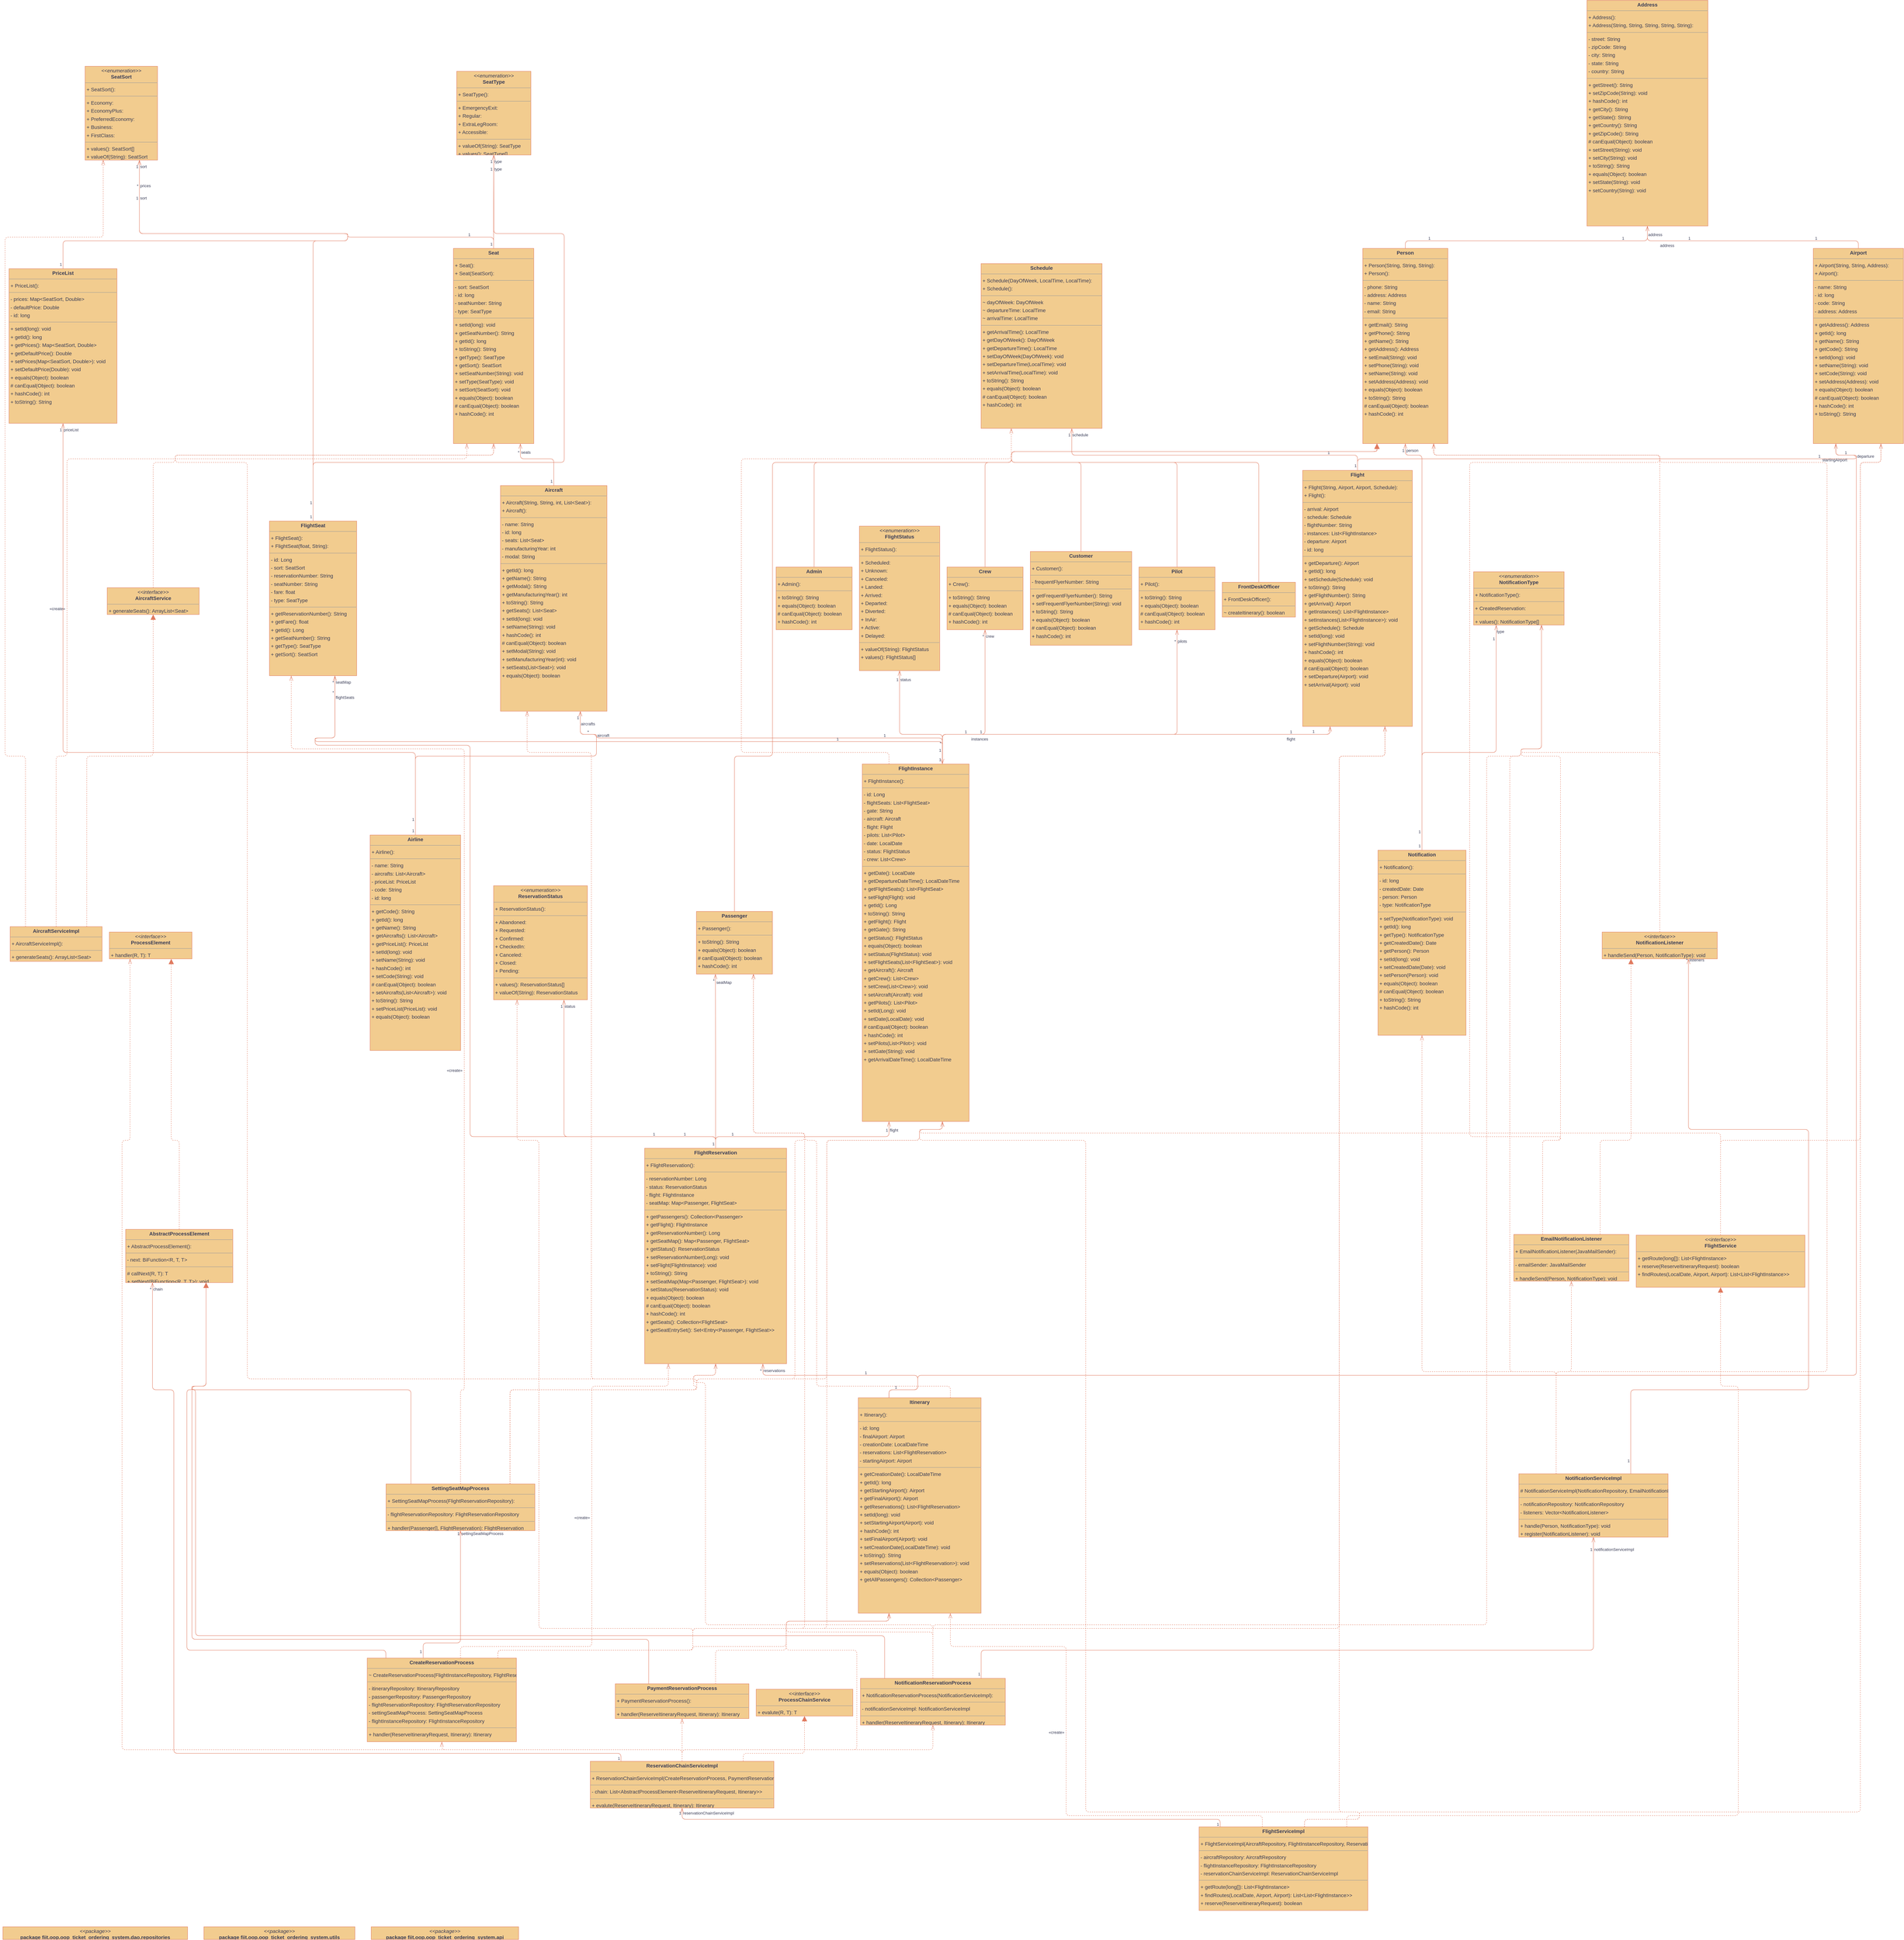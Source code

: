 <mxfile version="21.3.0" type="device">
  <diagram id="HfiIREaECkkQrl5E15Gr" name="Page-1">
    <mxGraphModel dx="11273" dy="5440" grid="1" gridSize="10" guides="1" tooltips="1" connect="1" arrows="1" fold="1" page="0" pageScale="1" pageWidth="827" pageHeight="1169" background="none" math="0" shadow="0">
      <root>
        <mxCell id="0" />
        <mxCell id="1" parent="0" />
        <mxCell id="node7" value="&lt;p style=&quot;margin:0px;margin-top:4px;text-align:center;&quot;&gt;&lt;b&gt;AbstractProcessElement&lt;R, T&gt;&lt;/b&gt;&lt;/p&gt;&lt;hr size=&quot;1&quot;/&gt;&lt;p style=&quot;margin:0 0 0 4px;line-height:1.6;&quot;&gt;+ AbstractProcessElement(): &lt;/p&gt;&lt;hr size=&quot;1&quot;/&gt;&lt;p style=&quot;margin:0 0 0 4px;line-height:1.6;&quot;&gt;- next: BiFunction&amp;lt;R, T, T&amp;gt;&lt;/p&gt;&lt;hr size=&quot;1&quot;/&gt;&lt;p style=&quot;margin:0 0 0 4px;line-height:1.6;&quot;&gt;# callNext(R, T): T&lt;br/&gt;+ setNext(BiFunction&amp;lt;R, T, T&amp;gt;): void&lt;/p&gt;" style="verticalAlign=top;align=left;overflow=fill;fontSize=14;fontFamily=Helvetica;html=1;rounded=0;shadow=0;comic=0;labelBackgroundColor=none;strokeWidth=1;fillColor=#F2CC8F;strokeColor=#E07A5F;fontColor=#393C56;" parent="1" vertex="1">
          <mxGeometry x="-1674" y="3380" width="296" height="147" as="geometry" />
        </mxCell>
        <mxCell id="node4" value="&lt;p style=&quot;margin:0px;margin-top:4px;text-align:center;&quot;&gt;&lt;b&gt;Address&lt;/b&gt;&lt;/p&gt;&lt;hr size=&quot;1&quot;/&gt;&lt;p style=&quot;margin:0 0 0 4px;line-height:1.6;&quot;&gt;+ Address(): &lt;br/&gt;+ Address(String, String, String, String, String): &lt;/p&gt;&lt;hr size=&quot;1&quot;/&gt;&lt;p style=&quot;margin:0 0 0 4px;line-height:1.6;&quot;&gt;- street: String&lt;br/&gt;- zipCode: String&lt;br/&gt;- city: String&lt;br/&gt;- state: String&lt;br/&gt;- country: String&lt;/p&gt;&lt;hr size=&quot;1&quot;/&gt;&lt;p style=&quot;margin:0 0 0 4px;line-height:1.6;&quot;&gt;+ getStreet(): String&lt;br/&gt;+ setZipCode(String): void&lt;br/&gt;+ hashCode(): int&lt;br/&gt;+ getCity(): String&lt;br/&gt;+ getState(): String&lt;br/&gt;+ getCountry(): String&lt;br/&gt;+ getZipCode(): String&lt;br/&gt;# canEqual(Object): boolean&lt;br/&gt;+ setStreet(String): void&lt;br/&gt;+ setCity(String): void&lt;br/&gt;+ toString(): String&lt;br/&gt;+ equals(Object): boolean&lt;br/&gt;+ setState(String): void&lt;br/&gt;+ setCountry(String): void&lt;/p&gt;" style="verticalAlign=top;align=left;overflow=fill;fontSize=14;fontFamily=Helvetica;html=1;rounded=0;shadow=0;comic=0;labelBackgroundColor=none;strokeWidth=1;fillColor=#F2CC8F;strokeColor=#E07A5F;fontColor=#393C56;" parent="1" vertex="1">
          <mxGeometry x="2361" y="-14" width="334" height="623" as="geometry" />
        </mxCell>
        <mxCell id="node16" value="&lt;p style=&quot;margin:0px;margin-top:4px;text-align:center;&quot;&gt;&lt;b&gt;Admin&lt;/b&gt;&lt;/p&gt;&lt;hr size=&quot;1&quot;/&gt;&lt;p style=&quot;margin:0 0 0 4px;line-height:1.6;&quot;&gt;+ Admin(): &lt;/p&gt;&lt;hr size=&quot;1&quot;/&gt;&lt;p style=&quot;margin:0 0 0 4px;line-height:1.6;&quot;&gt;+ toString(): String&lt;br/&gt;+ equals(Object): boolean&lt;br/&gt;# canEqual(Object): boolean&lt;br/&gt;+ hashCode(): int&lt;/p&gt;" style="verticalAlign=top;align=left;overflow=fill;fontSize=14;fontFamily=Helvetica;html=1;rounded=0;shadow=0;comic=0;labelBackgroundColor=none;strokeWidth=1;fillColor=#F2CC8F;strokeColor=#E07A5F;fontColor=#393C56;" parent="1" vertex="1">
          <mxGeometry x="122" y="1551" width="210" height="173" as="geometry" />
        </mxCell>
        <mxCell id="node24" value="&lt;p style=&quot;margin:0px;margin-top:4px;text-align:center;&quot;&gt;&lt;b&gt;Aircraft&lt;/b&gt;&lt;/p&gt;&lt;hr size=&quot;1&quot;/&gt;&lt;p style=&quot;margin:0 0 0 4px;line-height:1.6;&quot;&gt;+ Aircraft(String, String, int, List&amp;lt;Seat&amp;gt;): &lt;br/&gt;+ Aircraft(): &lt;/p&gt;&lt;hr size=&quot;1&quot;/&gt;&lt;p style=&quot;margin:0 0 0 4px;line-height:1.6;&quot;&gt;- name: String&lt;br/&gt;- id: long&lt;br/&gt;- seats: List&amp;lt;Seat&amp;gt;&lt;br/&gt;- manufacturingYear: int&lt;br/&gt;- modal: String&lt;/p&gt;&lt;hr size=&quot;1&quot;/&gt;&lt;p style=&quot;margin:0 0 0 4px;line-height:1.6;&quot;&gt;+ getId(): long&lt;br/&gt;+ getName(): String&lt;br/&gt;+ getModal(): String&lt;br/&gt;+ getManufacturingYear(): int&lt;br/&gt;+ toString(): String&lt;br/&gt;+ getSeats(): List&amp;lt;Seat&amp;gt;&lt;br/&gt;+ setId(long): void&lt;br/&gt;+ setName(String): void&lt;br/&gt;+ hashCode(): int&lt;br/&gt;# canEqual(Object): boolean&lt;br/&gt;+ setModal(String): void&lt;br/&gt;+ setManufacturingYear(int): void&lt;br/&gt;+ setSeats(List&amp;lt;Seat&amp;gt;): void&lt;br/&gt;+ equals(Object): boolean&lt;/p&gt;" style="verticalAlign=top;align=left;overflow=fill;fontSize=14;fontFamily=Helvetica;html=1;rounded=0;shadow=0;comic=0;labelBackgroundColor=none;strokeWidth=1;fillColor=#F2CC8F;strokeColor=#E07A5F;fontColor=#393C56;" parent="1" vertex="1">
          <mxGeometry x="-639" y="1326" width="294" height="623" as="geometry" />
        </mxCell>
        <mxCell id="node8" value="&lt;p style=&quot;margin:0px;margin-top:4px;text-align:center;&quot;&gt;&lt;i&gt;&amp;lt;&amp;lt;interface&amp;gt;&amp;gt;&lt;/i&gt;&lt;br/&gt;&lt;b&gt;AircraftService&lt;/b&gt;&lt;/p&gt;&lt;hr size=&quot;1&quot;/&gt;&lt;p style=&quot;margin:0 0 0 4px;line-height:1.6;&quot;&gt;+ generateSeats(): ArrayList&amp;lt;Seat&amp;gt;&lt;/p&gt;" style="verticalAlign=top;align=left;overflow=fill;fontSize=14;fontFamily=Helvetica;html=1;rounded=0;shadow=0;comic=0;labelBackgroundColor=none;strokeWidth=1;fillColor=#F2CC8F;strokeColor=#E07A5F;fontColor=#393C56;" parent="1" vertex="1">
          <mxGeometry x="-1725" y="1608" width="254" height="74" as="geometry" />
        </mxCell>
        <mxCell id="node5" value="&lt;p style=&quot;margin:0px;margin-top:4px;text-align:center;&quot;&gt;&lt;b&gt;AircraftServiceImpl&lt;/b&gt;&lt;/p&gt;&lt;hr size=&quot;1&quot;/&gt;&lt;p style=&quot;margin:0 0 0 4px;line-height:1.6;&quot;&gt;+ AircraftServiceImpl(): &lt;/p&gt;&lt;hr size=&quot;1&quot;/&gt;&lt;p style=&quot;margin:0 0 0 4px;line-height:1.6;&quot;&gt;+ generateSeats(): ArrayList&amp;lt;Seat&amp;gt;&lt;/p&gt;" style="verticalAlign=top;align=left;overflow=fill;fontSize=14;fontFamily=Helvetica;html=1;rounded=0;shadow=0;comic=0;labelBackgroundColor=none;strokeWidth=1;fillColor=#F2CC8F;strokeColor=#E07A5F;fontColor=#393C56;" parent="1" vertex="1">
          <mxGeometry x="-1993" y="2544" width="254" height="96" as="geometry" />
        </mxCell>
        <mxCell id="node34" value="&lt;p style=&quot;margin:0px;margin-top:4px;text-align:center;&quot;&gt;&lt;b&gt;Airline&lt;/b&gt;&lt;/p&gt;&lt;hr size=&quot;1&quot;/&gt;&lt;p style=&quot;margin:0 0 0 4px;line-height:1.6;&quot;&gt;+ Airline(): &lt;/p&gt;&lt;hr size=&quot;1&quot;/&gt;&lt;p style=&quot;margin:0 0 0 4px;line-height:1.6;&quot;&gt;- name: String&lt;br/&gt;- aircrafts: List&amp;lt;Aircraft&amp;gt;&lt;br/&gt;- priceList: PriceList&lt;br/&gt;- code: String&lt;br/&gt;- id: long&lt;/p&gt;&lt;hr size=&quot;1&quot;/&gt;&lt;p style=&quot;margin:0 0 0 4px;line-height:1.6;&quot;&gt;+ getCode(): String&lt;br/&gt;+ getId(): long&lt;br/&gt;+ getName(): String&lt;br/&gt;+ getAircrafts(): List&amp;lt;Aircraft&amp;gt;&lt;br/&gt;+ getPriceList(): PriceList&lt;br/&gt;+ setId(long): void&lt;br/&gt;+ setName(String): void&lt;br/&gt;+ hashCode(): int&lt;br/&gt;+ setCode(String): void&lt;br/&gt;# canEqual(Object): boolean&lt;br/&gt;+ setAircrafts(List&amp;lt;Aircraft&amp;gt;): void&lt;br/&gt;+ toString(): String&lt;br/&gt;+ setPriceList(PriceList): void&lt;br/&gt;+ equals(Object): boolean&lt;/p&gt;" style="verticalAlign=top;align=left;overflow=fill;fontSize=14;fontFamily=Helvetica;html=1;rounded=0;shadow=0;comic=0;labelBackgroundColor=none;strokeWidth=1;fillColor=#F2CC8F;strokeColor=#E07A5F;fontColor=#393C56;" parent="1" vertex="1">
          <mxGeometry x="-999" y="2291" width="250" height="595" as="geometry" />
        </mxCell>
        <mxCell id="node22" value="&lt;p style=&quot;margin:0px;margin-top:4px;text-align:center;&quot;&gt;&lt;b&gt;Airport&lt;/b&gt;&lt;/p&gt;&lt;hr size=&quot;1&quot;/&gt;&lt;p style=&quot;margin:0 0 0 4px;line-height:1.6;&quot;&gt;+ Airport(String, String, Address): &lt;br/&gt;+ Airport(): &lt;/p&gt;&lt;hr size=&quot;1&quot;/&gt;&lt;p style=&quot;margin:0 0 0 4px;line-height:1.6;&quot;&gt;- name: String&lt;br/&gt;- id: long&lt;br/&gt;- code: String&lt;br/&gt;- address: Address&lt;/p&gt;&lt;hr size=&quot;1&quot;/&gt;&lt;p style=&quot;margin:0 0 0 4px;line-height:1.6;&quot;&gt;+ getAddress(): Address&lt;br/&gt;+ getId(): long&lt;br/&gt;+ getName(): String&lt;br/&gt;+ getCode(): String&lt;br/&gt;+ setId(long): void&lt;br/&gt;+ setName(String): void&lt;br/&gt;+ setCode(String): void&lt;br/&gt;+ setAddress(Address): void&lt;br/&gt;+ equals(Object): boolean&lt;br/&gt;# canEqual(Object): boolean&lt;br/&gt;+ hashCode(): int&lt;br/&gt;+ toString(): String&lt;/p&gt;" style="verticalAlign=top;align=left;overflow=fill;fontSize=14;fontFamily=Helvetica;html=1;rounded=0;shadow=0;comic=0;labelBackgroundColor=none;strokeWidth=1;fillColor=#F2CC8F;strokeColor=#E07A5F;fontColor=#393C56;" parent="1" vertex="1">
          <mxGeometry x="2986" y="671" width="249" height="539" as="geometry" />
        </mxCell>
        <mxCell id="node41" value="&lt;p style=&quot;margin:0px;margin-top:4px;text-align:center;&quot;&gt;&lt;b&gt;CreateReservationProcess&lt;/b&gt;&lt;/p&gt;&lt;hr size=&quot;1&quot;/&gt;&lt;p style=&quot;margin:0 0 0 4px;line-height:1.6;&quot;&gt;~ CreateReservationProcess(FlightInstanceRepository, FlightReservationRepository, PassengerRepository, ItineraryRepository, SettingSeatMapProcess): &lt;/p&gt;&lt;hr size=&quot;1&quot;/&gt;&lt;p style=&quot;margin:0 0 0 4px;line-height:1.6;&quot;&gt;- itineraryRepository: ItineraryRepository&lt;br/&gt;- passengerRepository: PassengerRepository&lt;br/&gt;- flightReservationRepository: FlightReservationRepository&lt;br/&gt;- settingSeatMapProcess: SettingSeatMapProcess&lt;br/&gt;- flightInstanceRepository: FlightInstanceRepository&lt;/p&gt;&lt;hr size=&quot;1&quot;/&gt;&lt;p style=&quot;margin:0 0 0 4px;line-height:1.6;&quot;&gt;+ handler(ReserveItineraryRequest, Itinerary): Itinerary&lt;/p&gt;" style="verticalAlign=top;align=left;overflow=fill;fontSize=14;fontFamily=Helvetica;html=1;rounded=0;shadow=0;comic=0;labelBackgroundColor=none;strokeWidth=1;fillColor=#F2CC8F;strokeColor=#E07A5F;fontColor=#393C56;" parent="1" vertex="1">
          <mxGeometry x="-1007" y="4564" width="412" height="231" as="geometry" />
        </mxCell>
        <mxCell id="node38" value="&lt;p style=&quot;margin:0px;margin-top:4px;text-align:center;&quot;&gt;&lt;b&gt;Crew&lt;/b&gt;&lt;/p&gt;&lt;hr size=&quot;1&quot;/&gt;&lt;p style=&quot;margin:0 0 0 4px;line-height:1.6;&quot;&gt;+ Crew(): &lt;/p&gt;&lt;hr size=&quot;1&quot;/&gt;&lt;p style=&quot;margin:0 0 0 4px;line-height:1.6;&quot;&gt;+ toString(): String&lt;br/&gt;+ equals(Object): boolean&lt;br/&gt;# canEqual(Object): boolean&lt;br/&gt;+ hashCode(): int&lt;/p&gt;" style="verticalAlign=top;align=left;overflow=fill;fontSize=14;fontFamily=Helvetica;html=1;rounded=0;shadow=0;comic=0;labelBackgroundColor=none;strokeWidth=1;fillColor=#F2CC8F;strokeColor=#E07A5F;fontColor=#393C56;" parent="1" vertex="1">
          <mxGeometry x="594" y="1551" width="210" height="173" as="geometry" />
        </mxCell>
        <mxCell id="node33" value="&lt;p style=&quot;margin:0px;margin-top:4px;text-align:center;&quot;&gt;&lt;b&gt;Customer&lt;/b&gt;&lt;/p&gt;&lt;hr size=&quot;1&quot;/&gt;&lt;p style=&quot;margin:0 0 0 4px;line-height:1.6;&quot;&gt;+ Customer(): &lt;/p&gt;&lt;hr size=&quot;1&quot;/&gt;&lt;p style=&quot;margin:0 0 0 4px;line-height:1.6;&quot;&gt;- frequentFlyerNumber: String&lt;/p&gt;&lt;hr size=&quot;1&quot;/&gt;&lt;p style=&quot;margin:0 0 0 4px;line-height:1.6;&quot;&gt;+ getFrequentFlyerNumber(): String&lt;br/&gt;+ setFrequentFlyerNumber(String): void&lt;br/&gt;+ toString(): String&lt;br/&gt;+ equals(Object): boolean&lt;br/&gt;# canEqual(Object): boolean&lt;br/&gt;+ hashCode(): int&lt;/p&gt;" style="verticalAlign=top;align=left;overflow=fill;fontSize=14;fontFamily=Helvetica;html=1;rounded=0;shadow=0;comic=0;labelBackgroundColor=none;strokeWidth=1;fillColor=#F2CC8F;strokeColor=#E07A5F;fontColor=#393C56;" parent="1" vertex="1">
          <mxGeometry x="824" y="1508" width="280" height="259" as="geometry" />
        </mxCell>
        <mxCell id="node28" value="&lt;p style=&quot;margin:0px;margin-top:4px;text-align:center;&quot;&gt;&lt;b&gt;EmailNotificationListener&lt;/b&gt;&lt;/p&gt;&lt;hr size=&quot;1&quot;/&gt;&lt;p style=&quot;margin:0 0 0 4px;line-height:1.6;&quot;&gt;+ EmailNotificationListener(JavaMailSender): &lt;/p&gt;&lt;hr size=&quot;1&quot;/&gt;&lt;p style=&quot;margin:0 0 0 4px;line-height:1.6;&quot;&gt;- emailSender: JavaMailSender&lt;/p&gt;&lt;hr size=&quot;1&quot;/&gt;&lt;p style=&quot;margin:0 0 0 4px;line-height:1.6;&quot;&gt;+ handleSend(Person, NotificationType): void&lt;/p&gt;" style="verticalAlign=top;align=left;overflow=fill;fontSize=14;fontFamily=Helvetica;html=1;rounded=0;shadow=0;comic=0;labelBackgroundColor=none;strokeWidth=1;fillColor=#F2CC8F;strokeColor=#E07A5F;fontColor=#393C56;" parent="1" vertex="1">
          <mxGeometry x="2159" y="3394" width="318" height="129" as="geometry" />
        </mxCell>
        <mxCell id="node37" value="&lt;p style=&quot;margin:0px;margin-top:4px;text-align:center;&quot;&gt;&lt;b&gt;Flight&lt;/b&gt;&lt;/p&gt;&lt;hr size=&quot;1&quot;/&gt;&lt;p style=&quot;margin:0 0 0 4px;line-height:1.6;&quot;&gt;+ Flight(String, Airport, Airport, Schedule): &lt;br/&gt;+ Flight(): &lt;/p&gt;&lt;hr size=&quot;1&quot;/&gt;&lt;p style=&quot;margin:0 0 0 4px;line-height:1.6;&quot;&gt;- arrival: Airport&lt;br/&gt;- schedule: Schedule&lt;br/&gt;- flightNumber: String&lt;br/&gt;- instances: List&amp;lt;FlightInstance&amp;gt;&lt;br/&gt;- departure: Airport&lt;br/&gt;- id: long&lt;/p&gt;&lt;hr size=&quot;1&quot;/&gt;&lt;p style=&quot;margin:0 0 0 4px;line-height:1.6;&quot;&gt;+ getDeparture(): Airport&lt;br/&gt;+ getId(): long&lt;br/&gt;+ setSchedule(Schedule): void&lt;br/&gt;+ toString(): String&lt;br/&gt;+ getFlightNumber(): String&lt;br/&gt;+ getArrival(): Airport&lt;br/&gt;+ getInstances(): List&amp;lt;FlightInstance&amp;gt;&lt;br/&gt;+ setInstances(List&amp;lt;FlightInstance&amp;gt;): void&lt;br/&gt;+ getSchedule(): Schedule&lt;br/&gt;+ setId(long): void&lt;br/&gt;+ setFlightNumber(String): void&lt;br/&gt;+ hashCode(): int&lt;br/&gt;+ equals(Object): boolean&lt;br/&gt;# canEqual(Object): boolean&lt;br/&gt;+ setDeparture(Airport): void&lt;br/&gt;+ setArrival(Airport): void&lt;/p&gt;" style="verticalAlign=top;align=left;overflow=fill;fontSize=14;fontFamily=Helvetica;html=1;rounded=0;shadow=0;comic=0;labelBackgroundColor=none;strokeWidth=1;fillColor=#F2CC8F;strokeColor=#E07A5F;fontColor=#393C56;" parent="1" vertex="1">
          <mxGeometry x="1576" y="1284" width="303" height="707" as="geometry" />
        </mxCell>
        <mxCell id="node26" value="&lt;p style=&quot;margin:0px;margin-top:4px;text-align:center;&quot;&gt;&lt;b&gt;FlightInstance&lt;/b&gt;&lt;/p&gt;&lt;hr size=&quot;1&quot;/&gt;&lt;p style=&quot;margin:0 0 0 4px;line-height:1.6;&quot;&gt;+ FlightInstance(): &lt;/p&gt;&lt;hr size=&quot;1&quot;/&gt;&lt;p style=&quot;margin:0 0 0 4px;line-height:1.6;&quot;&gt;- id: Long&lt;br/&gt;- flightSeats: List&amp;lt;FlightSeat&amp;gt;&lt;br/&gt;- gate: String&lt;br/&gt;- aircraft: Aircraft&lt;br/&gt;- flight: Flight&lt;br/&gt;- pilots: List&amp;lt;Pilot&amp;gt;&lt;br/&gt;- date: LocalDate&lt;br/&gt;- status: FlightStatus&lt;br/&gt;- crew: List&amp;lt;Crew&amp;gt;&lt;/p&gt;&lt;hr size=&quot;1&quot;/&gt;&lt;p style=&quot;margin:0 0 0 4px;line-height:1.6;&quot;&gt;+ getDate(): LocalDate&lt;br/&gt;+ getDepartureDateTime(): LocalDateTime&lt;br/&gt;+ getFlightSeats(): List&amp;lt;FlightSeat&amp;gt;&lt;br/&gt;+ setFlight(Flight): void&lt;br/&gt;+ getId(): Long&lt;br/&gt;+ toString(): String&lt;br/&gt;+ getFlight(): Flight&lt;br/&gt;+ getGate(): String&lt;br/&gt;+ getStatus(): FlightStatus&lt;br/&gt;+ equals(Object): boolean&lt;br/&gt;+ setStatus(FlightStatus): void&lt;br/&gt;+ setFlightSeats(List&amp;lt;FlightSeat&amp;gt;): void&lt;br/&gt;+ getAircraft(): Aircraft&lt;br/&gt;+ getCrew(): List&amp;lt;Crew&amp;gt;&lt;br/&gt;+ setCrew(List&amp;lt;Crew&amp;gt;): void&lt;br/&gt;+ setAircraft(Aircraft): void&lt;br/&gt;+ getPilots(): List&amp;lt;Pilot&amp;gt;&lt;br/&gt;+ setId(Long): void&lt;br/&gt;+ setDate(LocalDate): void&lt;br/&gt;# canEqual(Object): boolean&lt;br/&gt;+ hashCode(): int&lt;br/&gt;+ setPilots(List&amp;lt;Pilot&amp;gt;): void&lt;br/&gt;+ setGate(String): void&lt;br/&gt;+ getArrivalDateTime(): LocalDateTime&lt;/p&gt;" style="verticalAlign=top;align=left;overflow=fill;fontSize=14;fontFamily=Helvetica;html=1;rounded=0;shadow=0;comic=0;labelBackgroundColor=none;strokeWidth=1;fillColor=#F2CC8F;strokeColor=#E07A5F;fontColor=#393C56;" parent="1" vertex="1">
          <mxGeometry x="360" y="2095" width="295" height="987" as="geometry" />
        </mxCell>
        <mxCell id="node17" value="&lt;p style=&quot;margin:0px;margin-top:4px;text-align:center;&quot;&gt;&lt;b&gt;FlightReservation&lt;/b&gt;&lt;/p&gt;&lt;hr size=&quot;1&quot;/&gt;&lt;p style=&quot;margin:0 0 0 4px;line-height:1.6;&quot;&gt;+ FlightReservation(): &lt;/p&gt;&lt;hr size=&quot;1&quot;/&gt;&lt;p style=&quot;margin:0 0 0 4px;line-height:1.6;&quot;&gt;- reservationNumber: Long&lt;br/&gt;- status: ReservationStatus&lt;br/&gt;- flight: FlightInstance&lt;br/&gt;- seatMap: Map&amp;lt;Passenger, FlightSeat&amp;gt;&lt;/p&gt;&lt;hr size=&quot;1&quot;/&gt;&lt;p style=&quot;margin:0 0 0 4px;line-height:1.6;&quot;&gt;+ getPassengers(): Collection&amp;lt;Passenger&amp;gt;&lt;br/&gt;+ getFlight(): FlightInstance&lt;br/&gt;+ getReservationNumber(): Long&lt;br/&gt;+ getSeatMap(): Map&amp;lt;Passenger, FlightSeat&amp;gt;&lt;br/&gt;+ getStatus(): ReservationStatus&lt;br/&gt;+ setReservationNumber(Long): void&lt;br/&gt;+ setFlight(FlightInstance): void&lt;br/&gt;+ toString(): String&lt;br/&gt;+ setSeatMap(Map&amp;lt;Passenger, FlightSeat&amp;gt;): void&lt;br/&gt;+ setStatus(ReservationStatus): void&lt;br/&gt;+ equals(Object): boolean&lt;br/&gt;# canEqual(Object): boolean&lt;br/&gt;+ hashCode(): int&lt;br/&gt;+ getSeats(): Collection&amp;lt;FlightSeat&amp;gt;&lt;br/&gt;+ getSeatEntrySet(): Set&amp;lt;Entry&amp;lt;Passenger, FlightSeat&amp;gt;&amp;gt;&lt;/p&gt;" style="verticalAlign=top;align=left;overflow=fill;fontSize=14;fontFamily=Helvetica;html=1;rounded=0;shadow=0;comic=0;labelBackgroundColor=none;strokeWidth=1;fillColor=#F2CC8F;strokeColor=#E07A5F;fontColor=#393C56;" parent="1" vertex="1">
          <mxGeometry x="-241" y="3156" width="392" height="595" as="geometry" />
        </mxCell>
        <mxCell id="node23" value="&lt;p style=&quot;margin:0px;margin-top:4px;text-align:center;&quot;&gt;&lt;b&gt;FlightSeat&lt;/b&gt;&lt;/p&gt;&lt;hr size=&quot;1&quot;/&gt;&lt;p style=&quot;margin:0 0 0 4px;line-height:1.6;&quot;&gt;+ FlightSeat(): &lt;br/&gt;+ FlightSeat(float, String): &lt;/p&gt;&lt;hr size=&quot;1&quot;/&gt;&lt;p style=&quot;margin:0 0 0 4px;line-height:1.6;&quot;&gt;- id: Long&lt;br/&gt;- sort: SeatSort&lt;br/&gt;- reservationNumber: String&lt;br/&gt;- seatNumber: String&lt;br/&gt;- fare: float&lt;br/&gt;- type: SeatType&lt;/p&gt;&lt;hr size=&quot;1&quot;/&gt;&lt;p style=&quot;margin:0 0 0 4px;line-height:1.6;&quot;&gt;+ getReservationNumber(): String&lt;br/&gt;+ getFare(): float&lt;br/&gt;+ getId(): Long&lt;br/&gt;+ getSeatNumber(): String&lt;br/&gt;+ getType(): SeatType&lt;br/&gt;+ getSort(): SeatSort&lt;/p&gt;" style="verticalAlign=top;align=left;overflow=fill;fontSize=14;fontFamily=Helvetica;html=1;rounded=0;shadow=0;comic=0;labelBackgroundColor=none;strokeWidth=1;fillColor=#F2CC8F;strokeColor=#E07A5F;fontColor=#393C56;" parent="1" vertex="1">
          <mxGeometry x="-1277" y="1424" width="241" height="427" as="geometry" />
        </mxCell>
        <mxCell id="node9" value="&lt;p style=&quot;margin:0px;margin-top:4px;text-align:center;&quot;&gt;&lt;i&gt;&amp;lt;&amp;lt;interface&amp;gt;&amp;gt;&lt;/i&gt;&lt;br/&gt;&lt;b&gt;FlightService&lt;/b&gt;&lt;/p&gt;&lt;hr size=&quot;1&quot;/&gt;&lt;p style=&quot;margin:0 0 0 4px;line-height:1.6;&quot;&gt;+ getRoute(long[]): List&amp;lt;FlightInstance&amp;gt;&lt;br/&gt;+ reserve(ReserveItineraryRequest): boolean&lt;br/&gt;+ findRoutes(LocalDate, Airport, Airport): List&amp;lt;List&amp;lt;FlightInstance&amp;gt;&amp;gt;&lt;/p&gt;" style="verticalAlign=top;align=left;overflow=fill;fontSize=14;fontFamily=Helvetica;html=1;rounded=0;shadow=0;comic=0;labelBackgroundColor=none;strokeWidth=1;fillColor=#F2CC8F;strokeColor=#E07A5F;fontColor=#393C56;" parent="1" vertex="1">
          <mxGeometry x="2497" y="3396" width="466" height="144" as="geometry" />
        </mxCell>
        <mxCell id="node12" value="&lt;p style=&quot;margin:0px;margin-top:4px;text-align:center;&quot;&gt;&lt;b&gt;FlightServiceImpl&lt;/b&gt;&lt;/p&gt;&lt;hr size=&quot;1&quot;/&gt;&lt;p style=&quot;margin:0 0 0 4px;line-height:1.6;&quot;&gt;+ FlightServiceImpl(AircraftRepository, FlightInstanceRepository, ReservationChainServiceImpl): &lt;/p&gt;&lt;hr size=&quot;1&quot;/&gt;&lt;p style=&quot;margin:0 0 0 4px;line-height:1.6;&quot;&gt;- aircraftRepository: AircraftRepository&lt;br/&gt;- flightInstanceRepository: FlightInstanceRepository&lt;br/&gt;- reservationChainServiceImpl: ReservationChainServiceImpl&lt;/p&gt;&lt;hr size=&quot;1&quot;/&gt;&lt;p style=&quot;margin:0 0 0 4px;line-height:1.6;&quot;&gt;+ getRoute(long[]): List&amp;lt;FlightInstance&amp;gt;&lt;br/&gt;+ findRoutes(LocalDate, Airport, Airport): List&amp;lt;List&amp;lt;FlightInstance&amp;gt;&amp;gt;&lt;br/&gt;+ reserve(ReserveItineraryRequest): boolean&lt;/p&gt;" style="verticalAlign=top;align=left;overflow=fill;fontSize=14;fontFamily=Helvetica;html=1;rounded=0;shadow=0;comic=0;labelBackgroundColor=none;strokeWidth=1;fillColor=#F2CC8F;strokeColor=#E07A5F;fontColor=#393C56;" parent="1" vertex="1">
          <mxGeometry x="1290" y="5030" width="466" height="231" as="geometry" />
        </mxCell>
        <mxCell id="node27" value="&lt;p style=&quot;margin:0px;margin-top:4px;text-align:center;&quot;&gt;&lt;i&gt;&amp;lt;&amp;lt;enumeration&amp;gt;&amp;gt;&lt;/i&gt;&lt;br/&gt;&lt;b&gt;FlightStatus&lt;/b&gt;&lt;/p&gt;&lt;hr size=&quot;1&quot;/&gt;&lt;p style=&quot;margin:0 0 0 4px;line-height:1.6;&quot;&gt;+ FlightStatus(): &lt;/p&gt;&lt;hr size=&quot;1&quot;/&gt;&lt;p style=&quot;margin:0 0 0 4px;line-height:1.6;&quot;&gt;+ Scheduled: &lt;br/&gt;+ Unknown: &lt;br/&gt;+ Canceled: &lt;br/&gt;+ Landed: &lt;br/&gt;+ Arrived: &lt;br/&gt;+ Departed: &lt;br/&gt;+ Diverted: &lt;br/&gt;+ InAir: &lt;br/&gt;+ Active: &lt;br/&gt;+ Delayed: &lt;/p&gt;&lt;hr size=&quot;1&quot;/&gt;&lt;p style=&quot;margin:0 0 0 4px;line-height:1.6;&quot;&gt;+ valueOf(String): FlightStatus&lt;br/&gt;+ values(): FlightStatus[]&lt;/p&gt;" style="verticalAlign=top;align=left;overflow=fill;fontSize=14;fontFamily=Helvetica;html=1;rounded=0;shadow=0;comic=0;labelBackgroundColor=none;strokeWidth=1;fillColor=#F2CC8F;strokeColor=#E07A5F;fontColor=#393C56;" parent="1" vertex="1">
          <mxGeometry x="352" y="1438" width="222" height="399" as="geometry" />
        </mxCell>
        <mxCell id="node30" value="&lt;p style=&quot;margin:0px;margin-top:4px;text-align:center;&quot;&gt;&lt;b&gt;FrontDeskOfficer&lt;/b&gt;&lt;/p&gt;&lt;hr size=&quot;1&quot;/&gt;&lt;p style=&quot;margin:0 0 0 4px;line-height:1.6;&quot;&gt;+ FrontDeskOfficer(): &lt;/p&gt;&lt;hr size=&quot;1&quot;/&gt;&lt;p style=&quot;margin:0 0 0 4px;line-height:1.6;&quot;&gt;~ createItinerary(): boolean&lt;/p&gt;" style="verticalAlign=top;align=left;overflow=fill;fontSize=14;fontFamily=Helvetica;html=1;rounded=0;shadow=0;comic=0;labelBackgroundColor=none;strokeWidth=1;fillColor=#F2CC8F;strokeColor=#E07A5F;fontColor=#393C56;" parent="1" vertex="1">
          <mxGeometry x="1354" y="1593" width="202" height="96" as="geometry" />
        </mxCell>
        <mxCell id="node19" value="&lt;p style=&quot;margin:0px;margin-top:4px;text-align:center;&quot;&gt;&lt;b&gt;Itinerary&lt;/b&gt;&lt;/p&gt;&lt;hr size=&quot;1&quot;/&gt;&lt;p style=&quot;margin:0 0 0 4px;line-height:1.6;&quot;&gt;+ Itinerary(): &lt;/p&gt;&lt;hr size=&quot;1&quot;/&gt;&lt;p style=&quot;margin:0 0 0 4px;line-height:1.6;&quot;&gt;- id: long&lt;br/&gt;- finalAirport: Airport&lt;br/&gt;- creationDate: LocalDateTime&lt;br/&gt;- reservations: List&amp;lt;FlightReservation&amp;gt;&lt;br/&gt;- startingAirport: Airport&lt;/p&gt;&lt;hr size=&quot;1&quot;/&gt;&lt;p style=&quot;margin:0 0 0 4px;line-height:1.6;&quot;&gt;+ getCreationDate(): LocalDateTime&lt;br/&gt;+ getId(): long&lt;br/&gt;+ getStartingAirport(): Airport&lt;br/&gt;+ getFinalAirport(): Airport&lt;br/&gt;+ getReservations(): List&amp;lt;FlightReservation&amp;gt;&lt;br/&gt;+ setId(long): void&lt;br/&gt;+ setStartingAirport(Airport): void&lt;br/&gt;+ hashCode(): int&lt;br/&gt;+ setFinalAirport(Airport): void&lt;br/&gt;+ setCreationDate(LocalDateTime): void&lt;br/&gt;+ toString(): String&lt;br/&gt;+ setReservations(List&amp;lt;FlightReservation&amp;gt;): void&lt;br/&gt;+ equals(Object): boolean&lt;br/&gt;+ getAllPassengers(): Collection&amp;lt;Passenger&amp;gt;&lt;/p&gt;" style="verticalAlign=top;align=left;overflow=fill;fontSize=14;fontFamily=Helvetica;html=1;rounded=0;shadow=0;comic=0;labelBackgroundColor=none;strokeWidth=1;fillColor=#F2CC8F;strokeColor=#E07A5F;fontColor=#393C56;" parent="1" vertex="1">
          <mxGeometry x="349" y="3845" width="339" height="595" as="geometry" />
        </mxCell>
        <mxCell id="node10" value="&lt;p style=&quot;margin:0px;margin-top:4px;text-align:center;&quot;&gt;&lt;b&gt;Notification&lt;/b&gt;&lt;/p&gt;&lt;hr size=&quot;1&quot;/&gt;&lt;p style=&quot;margin:0 0 0 4px;line-height:1.6;&quot;&gt;+ Notification(): &lt;/p&gt;&lt;hr size=&quot;1&quot;/&gt;&lt;p style=&quot;margin:0 0 0 4px;line-height:1.6;&quot;&gt;- id: long&lt;br/&gt;- createdDate: Date&lt;br/&gt;- person: Person&lt;br/&gt;- type: NotificationType&lt;/p&gt;&lt;hr size=&quot;1&quot;/&gt;&lt;p style=&quot;margin:0 0 0 4px;line-height:1.6;&quot;&gt;+ setType(NotificationType): void&lt;br/&gt;+ getId(): long&lt;br/&gt;+ getType(): NotificationType&lt;br/&gt;+ getCreatedDate(): Date&lt;br/&gt;+ getPerson(): Person&lt;br/&gt;+ setId(long): void&lt;br/&gt;+ setCreatedDate(Date): void&lt;br/&gt;+ setPerson(Person): void&lt;br/&gt;+ equals(Object): boolean&lt;br/&gt;# canEqual(Object): boolean&lt;br/&gt;+ toString(): String&lt;br/&gt;+ hashCode(): int&lt;/p&gt;" style="verticalAlign=top;align=left;overflow=fill;fontSize=14;fontFamily=Helvetica;html=1;rounded=0;shadow=0;comic=0;labelBackgroundColor=none;strokeWidth=1;fillColor=#F2CC8F;strokeColor=#E07A5F;fontColor=#393C56;" parent="1" vertex="1">
          <mxGeometry x="1784" y="2333" width="243" height="511" as="geometry" />
        </mxCell>
        <mxCell id="node14" value="&lt;p style=&quot;margin:0px;margin-top:4px;text-align:center;&quot;&gt;&lt;i&gt;&amp;lt;&amp;lt;interface&amp;gt;&amp;gt;&lt;/i&gt;&lt;br/&gt;&lt;b&gt;NotificationListener&lt;/b&gt;&lt;/p&gt;&lt;hr size=&quot;1&quot;/&gt;&lt;p style=&quot;margin:0 0 0 4px;line-height:1.6;&quot;&gt;+ handleSend(Person, NotificationType): void&lt;/p&gt;" style="verticalAlign=top;align=left;overflow=fill;fontSize=14;fontFamily=Helvetica;html=1;rounded=0;shadow=0;comic=0;labelBackgroundColor=none;strokeWidth=1;fillColor=#F2CC8F;strokeColor=#E07A5F;fontColor=#393C56;" parent="1" vertex="1">
          <mxGeometry x="2403" y="2559" width="318" height="74" as="geometry" />
        </mxCell>
        <mxCell id="node42" value="&lt;p style=&quot;margin:0px;margin-top:4px;text-align:center;&quot;&gt;&lt;b&gt;NotificationReservationProcess&lt;/b&gt;&lt;/p&gt;&lt;hr size=&quot;1&quot;/&gt;&lt;p style=&quot;margin:0 0 0 4px;line-height:1.6;&quot;&gt;+ NotificationReservationProcess(NotificationServiceImpl): &lt;/p&gt;&lt;hr size=&quot;1&quot;/&gt;&lt;p style=&quot;margin:0 0 0 4px;line-height:1.6;&quot;&gt;- notificationServiceImpl: NotificationServiceImpl&lt;/p&gt;&lt;hr size=&quot;1&quot;/&gt;&lt;p style=&quot;margin:0 0 0 4px;line-height:1.6;&quot;&gt;+ handler(ReserveItineraryRequest, Itinerary): Itinerary&lt;/p&gt;" style="verticalAlign=top;align=left;overflow=fill;fontSize=14;fontFamily=Helvetica;html=1;rounded=0;shadow=0;comic=0;labelBackgroundColor=none;strokeWidth=1;fillColor=#F2CC8F;strokeColor=#E07A5F;fontColor=#393C56;" parent="1" vertex="1">
          <mxGeometry x="355" y="4620" width="400" height="129" as="geometry" />
        </mxCell>
        <mxCell id="node11" value="&lt;p style=&quot;margin:0px;margin-top:4px;text-align:center;&quot;&gt;&lt;b&gt;NotificationServiceImpl&lt;/b&gt;&lt;/p&gt;&lt;hr size=&quot;1&quot;/&gt;&lt;p style=&quot;margin:0 0 0 4px;line-height:1.6;&quot;&gt;# NotificationServiceImpl(NotificationRepository, EmailNotificationListener): &lt;/p&gt;&lt;hr size=&quot;1&quot;/&gt;&lt;p style=&quot;margin:0 0 0 4px;line-height:1.6;&quot;&gt;- notificationRepository: NotificationRepository&lt;br/&gt;- listeners: Vector&amp;lt;NotificationListener&amp;gt;&lt;/p&gt;&lt;hr size=&quot;1&quot;/&gt;&lt;p style=&quot;margin:0 0 0 4px;line-height:1.6;&quot;&gt;+ handle(Person, NotificationType): void&lt;br/&gt;+ register(NotificationListener): void&lt;/p&gt;" style="verticalAlign=top;align=left;overflow=fill;fontSize=14;fontFamily=Helvetica;html=1;rounded=0;shadow=0;comic=0;labelBackgroundColor=none;strokeWidth=1;fillColor=#F2CC8F;strokeColor=#E07A5F;fontColor=#393C56;" parent="1" vertex="1">
          <mxGeometry x="2173" y="4055" width="412" height="175" as="geometry" />
        </mxCell>
        <mxCell id="node13" value="&lt;p style=&quot;margin:0px;margin-top:4px;text-align:center;&quot;&gt;&lt;i&gt;&amp;lt;&amp;lt;enumeration&amp;gt;&amp;gt;&lt;/i&gt;&lt;br/&gt;&lt;b&gt;NotificationType&lt;/b&gt;&lt;/p&gt;&lt;hr size=&quot;1&quot;/&gt;&lt;p style=&quot;margin:0 0 0 4px;line-height:1.6;&quot;&gt;+ NotificationType(): &lt;/p&gt;&lt;hr size=&quot;1&quot;/&gt;&lt;p style=&quot;margin:0 0 0 4px;line-height:1.6;&quot;&gt;+ CreatedReservation: &lt;/p&gt;&lt;hr size=&quot;1&quot;/&gt;&lt;p style=&quot;margin:0 0 0 4px;line-height:1.6;&quot;&gt;+ values(): NotificationType[]&lt;br/&gt;+ valueOf(String): NotificationType&lt;/p&gt;" style="verticalAlign=top;align=left;overflow=fill;fontSize=14;fontFamily=Helvetica;html=1;rounded=0;shadow=0;comic=0;labelBackgroundColor=none;strokeWidth=1;fillColor=#F2CC8F;strokeColor=#E07A5F;fontColor=#393C56;" parent="1" vertex="1">
          <mxGeometry x="2048" y="1564" width="250" height="147" as="geometry" />
        </mxCell>
        <mxCell id="node25" value="&lt;p style=&quot;margin:0px;margin-top:4px;text-align:center;&quot;&gt;&lt;b&gt;Passenger&lt;/b&gt;&lt;/p&gt;&lt;hr size=&quot;1&quot;/&gt;&lt;p style=&quot;margin:0 0 0 4px;line-height:1.6;&quot;&gt;+ Passenger(): &lt;/p&gt;&lt;hr size=&quot;1&quot;/&gt;&lt;p style=&quot;margin:0 0 0 4px;line-height:1.6;&quot;&gt;+ toString(): String&lt;br/&gt;+ equals(Object): boolean&lt;br/&gt;# canEqual(Object): boolean&lt;br/&gt;+ hashCode(): int&lt;/p&gt;" style="verticalAlign=top;align=left;overflow=fill;fontSize=14;fontFamily=Helvetica;html=1;rounded=0;shadow=0;comic=0;labelBackgroundColor=none;strokeWidth=1;fillColor=#F2CC8F;strokeColor=#E07A5F;fontColor=#393C56;" parent="1" vertex="1">
          <mxGeometry x="-98" y="2502" width="210" height="173" as="geometry" />
        </mxCell>
        <mxCell id="node39" value="&lt;p style=&quot;margin:0px;margin-top:4px;text-align:center;&quot;&gt;&lt;b&gt;PaymentReservationProcess&lt;/b&gt;&lt;/p&gt;&lt;hr size=&quot;1&quot;/&gt;&lt;p style=&quot;margin:0 0 0 4px;line-height:1.6;&quot;&gt;+ PaymentReservationProcess(): &lt;/p&gt;&lt;hr size=&quot;1&quot;/&gt;&lt;p style=&quot;margin:0 0 0 4px;line-height:1.6;&quot;&gt;+ handler(ReserveItineraryRequest, Itinerary): Itinerary&lt;/p&gt;" style="verticalAlign=top;align=left;overflow=fill;fontSize=14;fontFamily=Helvetica;html=1;rounded=0;shadow=0;comic=0;labelBackgroundColor=none;strokeWidth=1;fillColor=#F2CC8F;strokeColor=#E07A5F;fontColor=#393C56;" parent="1" vertex="1">
          <mxGeometry x="-322" y="4635" width="369" height="96" as="geometry" />
        </mxCell>
        <mxCell id="node35" value="&lt;p style=&quot;margin:0px;margin-top:4px;text-align:center;&quot;&gt;&lt;b&gt;Person&lt;/b&gt;&lt;/p&gt;&lt;hr size=&quot;1&quot;/&gt;&lt;p style=&quot;margin:0 0 0 4px;line-height:1.6;&quot;&gt;+ Person(String, String, String): &lt;br/&gt;+ Person(): &lt;/p&gt;&lt;hr size=&quot;1&quot;/&gt;&lt;p style=&quot;margin:0 0 0 4px;line-height:1.6;&quot;&gt;- phone: String&lt;br/&gt;- address: Address&lt;br/&gt;- name: String&lt;br/&gt;- email: String&lt;/p&gt;&lt;hr size=&quot;1&quot;/&gt;&lt;p style=&quot;margin:0 0 0 4px;line-height:1.6;&quot;&gt;+ getEmail(): String&lt;br/&gt;+ getPhone(): String&lt;br/&gt;+ getName(): String&lt;br/&gt;+ getAddress(): Address&lt;br/&gt;+ setEmail(String): void&lt;br/&gt;+ setPhone(String): void&lt;br/&gt;+ setName(String): void&lt;br/&gt;+ setAddress(Address): void&lt;br/&gt;+ equals(Object): boolean&lt;br/&gt;+ toString(): String&lt;br/&gt;# canEqual(Object): boolean&lt;br/&gt;+ hashCode(): int&lt;/p&gt;" style="verticalAlign=top;align=left;overflow=fill;fontSize=14;fontFamily=Helvetica;html=1;rounded=0;shadow=0;comic=0;labelBackgroundColor=none;strokeWidth=1;fillColor=#F2CC8F;strokeColor=#E07A5F;fontColor=#393C56;" parent="1" vertex="1">
          <mxGeometry x="1742" y="671" width="235" height="539" as="geometry" />
        </mxCell>
        <mxCell id="node21" value="&lt;p style=&quot;margin:0px;margin-top:4px;text-align:center;&quot;&gt;&lt;b&gt;Pilot&lt;/b&gt;&lt;/p&gt;&lt;hr size=&quot;1&quot;/&gt;&lt;p style=&quot;margin:0 0 0 4px;line-height:1.6;&quot;&gt;+ Pilot(): &lt;/p&gt;&lt;hr size=&quot;1&quot;/&gt;&lt;p style=&quot;margin:0 0 0 4px;line-height:1.6;&quot;&gt;+ toString(): String&lt;br/&gt;+ equals(Object): boolean&lt;br/&gt;# canEqual(Object): boolean&lt;br/&gt;+ hashCode(): int&lt;/p&gt;" style="verticalAlign=top;align=left;overflow=fill;fontSize=14;fontFamily=Helvetica;html=1;rounded=0;shadow=0;comic=0;labelBackgroundColor=none;strokeWidth=1;fillColor=#F2CC8F;strokeColor=#E07A5F;fontColor=#393C56;" parent="1" vertex="1">
          <mxGeometry x="1124" y="1551" width="210" height="173" as="geometry" />
        </mxCell>
        <mxCell id="node36" value="&lt;p style=&quot;margin:0px;margin-top:4px;text-align:center;&quot;&gt;&lt;b&gt;PriceList&lt;/b&gt;&lt;/p&gt;&lt;hr size=&quot;1&quot;/&gt;&lt;p style=&quot;margin:0 0 0 4px;line-height:1.6;&quot;&gt;+ PriceList(): &lt;/p&gt;&lt;hr size=&quot;1&quot;/&gt;&lt;p style=&quot;margin:0 0 0 4px;line-height:1.6;&quot;&gt;- prices: Map&amp;lt;SeatSort, Double&amp;gt;&lt;br/&gt;- defaultPrice: Double&lt;br/&gt;- id: long&lt;/p&gt;&lt;hr size=&quot;1&quot;/&gt;&lt;p style=&quot;margin:0 0 0 4px;line-height:1.6;&quot;&gt;+ setId(long): void&lt;br/&gt;+ getId(): long&lt;br/&gt;+ getPrices(): Map&amp;lt;SeatSort, Double&amp;gt;&lt;br/&gt;+ getDefaultPrice(): Double&lt;br/&gt;+ setPrices(Map&amp;lt;SeatSort, Double&amp;gt;): void&lt;br/&gt;+ setDefaultPrice(Double): void&lt;br/&gt;+ equals(Object): boolean&lt;br/&gt;# canEqual(Object): boolean&lt;br/&gt;+ hashCode(): int&lt;br/&gt;+ toString(): String&lt;/p&gt;" style="verticalAlign=top;align=left;overflow=fill;fontSize=14;fontFamily=Helvetica;html=1;rounded=0;shadow=0;comic=0;labelBackgroundColor=none;strokeWidth=1;fillColor=#F2CC8F;strokeColor=#E07A5F;fontColor=#393C56;" parent="1" vertex="1">
          <mxGeometry x="-1996" y="727" width="298" height="427" as="geometry" />
        </mxCell>
        <mxCell id="node3" value="&lt;p style=&quot;margin:0px;margin-top:4px;text-align:center;&quot;&gt;&lt;i&gt;&amp;lt;&amp;lt;interface&amp;gt;&amp;gt;&lt;/i&gt;&lt;br/&gt;&lt;b&gt;ProcessChainService&lt;R, T&gt;&lt;/b&gt;&lt;/p&gt;&lt;hr size=&quot;1&quot;/&gt;&lt;p style=&quot;margin:0 0 0 4px;line-height:1.6;&quot;&gt;+ evalute(R, T): T&lt;/p&gt;" style="verticalAlign=top;align=left;overflow=fill;fontSize=14;fontFamily=Helvetica;html=1;rounded=0;shadow=0;comic=0;labelBackgroundColor=none;strokeWidth=1;fillColor=#F2CC8F;strokeColor=#E07A5F;fontColor=#393C56;" parent="1" vertex="1">
          <mxGeometry x="67" y="4650" width="267" height="74" as="geometry" />
        </mxCell>
        <mxCell id="node6" value="&lt;p style=&quot;margin:0px;margin-top:4px;text-align:center;&quot;&gt;&lt;i&gt;&amp;lt;&amp;lt;interface&amp;gt;&amp;gt;&lt;/i&gt;&lt;br/&gt;&lt;b&gt;ProcessElement&lt;R, T&gt;&lt;/b&gt;&lt;/p&gt;&lt;hr size=&quot;1&quot;/&gt;&lt;p style=&quot;margin:0 0 0 4px;line-height:1.6;&quot;&gt;+ handler(R, T): T&lt;/p&gt;" style="verticalAlign=top;align=left;overflow=fill;fontSize=14;fontFamily=Helvetica;html=1;rounded=0;shadow=0;comic=0;labelBackgroundColor=none;strokeWidth=1;fillColor=#F2CC8F;strokeColor=#E07A5F;fontColor=#393C56;" parent="1" vertex="1">
          <mxGeometry x="-1719" y="2559" width="228" height="74" as="geometry" />
        </mxCell>
        <mxCell id="node18" value="&lt;p style=&quot;margin:0px;margin-top:4px;text-align:center;&quot;&gt;&lt;b&gt;ReservationChainServiceImpl&lt;/b&gt;&lt;/p&gt;&lt;hr size=&quot;1&quot;/&gt;&lt;p style=&quot;margin:0 0 0 4px;line-height:1.6;&quot;&gt;+ ReservationChainServiceImpl(CreateReservationProcess, PaymentReservationProcess, NotificationReservationProcess): &lt;/p&gt;&lt;hr size=&quot;1&quot;/&gt;&lt;p style=&quot;margin:0 0 0 4px;line-height:1.6;&quot;&gt;- chain: List&amp;lt;AbstractProcessElement&amp;lt;ReserveItineraryRequest, Itinerary&amp;gt;&amp;gt;&lt;/p&gt;&lt;hr size=&quot;1&quot;/&gt;&lt;p style=&quot;margin:0 0 0 4px;line-height:1.6;&quot;&gt;+ evalute(ReserveItineraryRequest, Itinerary): Itinerary&lt;/p&gt;" style="verticalAlign=top;align=left;overflow=fill;fontSize=14;fontFamily=Helvetica;html=1;rounded=0;shadow=0;comic=0;labelBackgroundColor=none;strokeWidth=1;fillColor=#F2CC8F;strokeColor=#E07A5F;fontColor=#393C56;" parent="1" vertex="1">
          <mxGeometry x="-391" y="4849" width="507" height="129" as="geometry" />
        </mxCell>
        <mxCell id="node29" value="&lt;p style=&quot;margin:0px;margin-top:4px;text-align:center;&quot;&gt;&lt;i&gt;&amp;lt;&amp;lt;enumeration&amp;gt;&amp;gt;&lt;/i&gt;&lt;br/&gt;&lt;b&gt;ReservationStatus&lt;/b&gt;&lt;/p&gt;&lt;hr size=&quot;1&quot;/&gt;&lt;p style=&quot;margin:0 0 0 4px;line-height:1.6;&quot;&gt;+ ReservationStatus(): &lt;/p&gt;&lt;hr size=&quot;1&quot;/&gt;&lt;p style=&quot;margin:0 0 0 4px;line-height:1.6;&quot;&gt;+ Abandoned: &lt;br/&gt;+ Requested: &lt;br/&gt;+ Confirmed: &lt;br/&gt;+ CheckedIn: &lt;br/&gt;+ Canceled: &lt;br/&gt;+ Closed: &lt;br/&gt;+ Pending: &lt;/p&gt;&lt;hr size=&quot;1&quot;/&gt;&lt;p style=&quot;margin:0 0 0 4px;line-height:1.6;&quot;&gt;+ values(): ReservationStatus[]&lt;br/&gt;+ valueOf(String): ReservationStatus&lt;/p&gt;" style="verticalAlign=top;align=left;overflow=fill;fontSize=14;fontFamily=Helvetica;html=1;rounded=0;shadow=0;comic=0;labelBackgroundColor=none;strokeWidth=1;fillColor=#F2CC8F;strokeColor=#E07A5F;fontColor=#393C56;" parent="1" vertex="1">
          <mxGeometry x="-658" y="2431" width="259" height="315" as="geometry" />
        </mxCell>
        <mxCell id="node31" value="&lt;p style=&quot;margin:0px;margin-top:4px;text-align:center;&quot;&gt;&lt;b&gt;Schedule&lt;/b&gt;&lt;/p&gt;&lt;hr size=&quot;1&quot;/&gt;&lt;p style=&quot;margin:0 0 0 4px;line-height:1.6;&quot;&gt;+ Schedule(DayOfWeek, LocalTime, LocalTime): &lt;br/&gt;+ Schedule(): &lt;/p&gt;&lt;hr size=&quot;1&quot;/&gt;&lt;p style=&quot;margin:0 0 0 4px;line-height:1.6;&quot;&gt;~ dayOfWeek: DayOfWeek&lt;br/&gt;~ departureTime: LocalTime&lt;br/&gt;~ arrivalTime: LocalTime&lt;/p&gt;&lt;hr size=&quot;1&quot;/&gt;&lt;p style=&quot;margin:0 0 0 4px;line-height:1.6;&quot;&gt;+ getArrivalTime(): LocalTime&lt;br/&gt;+ getDayOfWeek(): DayOfWeek&lt;br/&gt;+ getDepartureTime(): LocalTime&lt;br/&gt;+ setDayOfWeek(DayOfWeek): void&lt;br/&gt;+ setDepartureTime(LocalTime): void&lt;br/&gt;+ setArrivalTime(LocalTime): void&lt;br/&gt;+ toString(): String&lt;br/&gt;+ equals(Object): boolean&lt;br/&gt;# canEqual(Object): boolean&lt;br/&gt;+ hashCode(): int&lt;/p&gt;" style="verticalAlign=top;align=left;overflow=fill;fontSize=14;fontFamily=Helvetica;html=1;rounded=0;shadow=0;comic=0;labelBackgroundColor=none;strokeWidth=1;fillColor=#F2CC8F;strokeColor=#E07A5F;fontColor=#393C56;" parent="1" vertex="1">
          <mxGeometry x="688" y="713" width="334" height="455" as="geometry" />
        </mxCell>
        <mxCell id="node32" value="&lt;p style=&quot;margin:0px;margin-top:4px;text-align:center;&quot;&gt;&lt;b&gt;Seat&lt;/b&gt;&lt;/p&gt;&lt;hr size=&quot;1&quot;/&gt;&lt;p style=&quot;margin:0 0 0 4px;line-height:1.6;&quot;&gt;+ Seat(): &lt;br/&gt;+ Seat(SeatSort): &lt;/p&gt;&lt;hr size=&quot;1&quot;/&gt;&lt;p style=&quot;margin:0 0 0 4px;line-height:1.6;&quot;&gt;- sort: SeatSort&lt;br/&gt;- id: long&lt;br/&gt;- seatNumber: String&lt;br/&gt;- type: SeatType&lt;/p&gt;&lt;hr size=&quot;1&quot;/&gt;&lt;p style=&quot;margin:0 0 0 4px;line-height:1.6;&quot;&gt;+ setId(long): void&lt;br/&gt;+ getSeatNumber(): String&lt;br/&gt;+ getId(): long&lt;br/&gt;+ toString(): String&lt;br/&gt;+ getType(): SeatType&lt;br/&gt;+ getSort(): SeatSort&lt;br/&gt;+ setSeatNumber(String): void&lt;br/&gt;+ setType(SeatType): void&lt;br/&gt;+ setSort(SeatSort): void&lt;br/&gt;+ equals(Object): boolean&lt;br/&gt;# canEqual(Object): boolean&lt;br/&gt;+ hashCode(): int&lt;/p&gt;" style="verticalAlign=top;align=left;overflow=fill;fontSize=14;fontFamily=Helvetica;html=1;rounded=0;shadow=0;comic=0;labelBackgroundColor=none;strokeWidth=1;fillColor=#F2CC8F;strokeColor=#E07A5F;fontColor=#393C56;" parent="1" vertex="1">
          <mxGeometry x="-769" y="671" width="222" height="539" as="geometry" />
        </mxCell>
        <mxCell id="node15" value="&lt;p style=&quot;margin:0px;margin-top:4px;text-align:center;&quot;&gt;&lt;i&gt;&amp;lt;&amp;lt;enumeration&amp;gt;&amp;gt;&lt;/i&gt;&lt;br/&gt;&lt;b&gt;SeatSort&lt;/b&gt;&lt;/p&gt;&lt;hr size=&quot;1&quot;/&gt;&lt;p style=&quot;margin:0 0 0 4px;line-height:1.6;&quot;&gt;+ SeatSort(): &lt;/p&gt;&lt;hr size=&quot;1&quot;/&gt;&lt;p style=&quot;margin:0 0 0 4px;line-height:1.6;&quot;&gt;+ Economy: &lt;br/&gt;+ EconomyPlus: &lt;br/&gt;+ PreferredEconomy: &lt;br/&gt;+ Business: &lt;br/&gt;+ FirstClass: &lt;/p&gt;&lt;hr size=&quot;1&quot;/&gt;&lt;p style=&quot;margin:0 0 0 4px;line-height:1.6;&quot;&gt;+ values(): SeatSort[]&lt;br/&gt;+ valueOf(String): SeatSort&lt;/p&gt;" style="verticalAlign=top;align=left;overflow=fill;fontSize=14;fontFamily=Helvetica;html=1;rounded=0;shadow=0;comic=0;labelBackgroundColor=none;strokeWidth=1;fillColor=#F2CC8F;strokeColor=#E07A5F;fontColor=#393C56;" parent="1" vertex="1">
          <mxGeometry x="-1786" y="168" width="200" height="259" as="geometry" />
        </mxCell>
        <mxCell id="node20" value="&lt;p style=&quot;margin:0px;margin-top:4px;text-align:center;&quot;&gt;&lt;i&gt;&amp;lt;&amp;lt;enumeration&amp;gt;&amp;gt;&lt;/i&gt;&lt;br/&gt;&lt;b&gt;SeatType&lt;/b&gt;&lt;/p&gt;&lt;hr size=&quot;1&quot;/&gt;&lt;p style=&quot;margin:0 0 0 4px;line-height:1.6;&quot;&gt;+ SeatType(): &lt;/p&gt;&lt;hr size=&quot;1&quot;/&gt;&lt;p style=&quot;margin:0 0 0 4px;line-height:1.6;&quot;&gt;+ EmergencyExit: &lt;br/&gt;+ Regular: &lt;br/&gt;+ ExtraLegRoom: &lt;br/&gt;+ Accessible: &lt;/p&gt;&lt;hr size=&quot;1&quot;/&gt;&lt;p style=&quot;margin:0 0 0 4px;line-height:1.6;&quot;&gt;+ valueOf(String): SeatType&lt;br/&gt;+ values(): SeatType[]&lt;/p&gt;" style="verticalAlign=top;align=left;overflow=fill;fontSize=14;fontFamily=Helvetica;html=1;rounded=0;shadow=0;comic=0;labelBackgroundColor=none;strokeWidth=1;fillColor=#F2CC8F;strokeColor=#E07A5F;fontColor=#393C56;" parent="1" vertex="1">
          <mxGeometry x="-760" y="182" width="205" height="231" as="geometry" />
        </mxCell>
        <mxCell id="node40" value="&lt;p style=&quot;margin:0px;margin-top:4px;text-align:center;&quot;&gt;&lt;b&gt;SettingSeatMapProcess&lt;/b&gt;&lt;/p&gt;&lt;hr size=&quot;1&quot;/&gt;&lt;p style=&quot;margin:0 0 0 4px;line-height:1.6;&quot;&gt;+ SettingSeatMapProcess(FlightReservationRepository): &lt;/p&gt;&lt;hr size=&quot;1&quot;/&gt;&lt;p style=&quot;margin:0 0 0 4px;line-height:1.6;&quot;&gt;- flightReservationRepository: FlightReservationRepository&lt;/p&gt;&lt;hr size=&quot;1&quot;/&gt;&lt;p style=&quot;margin:0 0 0 4px;line-height:1.6;&quot;&gt;+ handler(Passenger[], FlightReservation): FlightReservation&lt;/p&gt;" style="verticalAlign=top;align=left;overflow=fill;fontSize=14;fontFamily=Helvetica;html=1;rounded=0;shadow=0;comic=0;labelBackgroundColor=none;strokeWidth=1;fillColor=#F2CC8F;strokeColor=#E07A5F;fontColor=#393C56;" parent="1" vertex="1">
          <mxGeometry x="-955" y="4083" width="411" height="129" as="geometry" />
        </mxCell>
        <mxCell id="node0" value="&lt;p style=&quot;margin:0px;margin-top:4px;text-align:center;&quot;&gt;&lt;i&gt;&amp;lt;&amp;lt;package&amp;gt;&amp;gt;&lt;/i&gt;&lt;br/&gt;&lt;b&gt;package  fiit.oop.oop_ticket_ordering_system.api&lt;/b&gt;&lt;/p&gt;&lt;hr size=&quot;1&quot;/&gt;" style="verticalAlign=top;align=left;overflow=fill;fontSize=14;fontFamily=Helvetica;html=1;rounded=0;shadow=0;comic=0;labelBackgroundColor=none;strokeWidth=1;fillColor=#F2CC8F;strokeColor=#E07A5F;fontColor=#393C56;" parent="1" vertex="1">
          <mxGeometry x="-996" y="5306" width="407" height="35" as="geometry" />
        </mxCell>
        <mxCell id="node2" value="&lt;p style=&quot;margin:0px;margin-top:4px;text-align:center;&quot;&gt;&lt;i&gt;&amp;lt;&amp;lt;package&amp;gt;&amp;gt;&lt;/i&gt;&lt;br/&gt;&lt;b&gt;package  fiit.oop.oop_ticket_ordering_system.dao.repositories&lt;/b&gt;&lt;/p&gt;&lt;hr size=&quot;1&quot;/&gt;" style="verticalAlign=top;align=left;overflow=fill;fontSize=14;fontFamily=Helvetica;html=1;rounded=0;shadow=0;comic=0;labelBackgroundColor=none;strokeWidth=1;fillColor=#F2CC8F;strokeColor=#E07A5F;fontColor=#393C56;" parent="1" vertex="1">
          <mxGeometry x="-2013" y="5306" width="510" height="35" as="geometry" />
        </mxCell>
        <mxCell id="node1" value="&lt;p style=&quot;margin:0px;margin-top:4px;text-align:center;&quot;&gt;&lt;i&gt;&amp;lt;&amp;lt;package&amp;gt;&amp;gt;&lt;/i&gt;&lt;br/&gt;&lt;b&gt;package  fiit.oop.oop_ticket_ordering_system.utils&lt;/b&gt;&lt;/p&gt;&lt;hr size=&quot;1&quot;/&gt;" style="verticalAlign=top;align=left;overflow=fill;fontSize=14;fontFamily=Helvetica;html=1;rounded=0;shadow=0;comic=0;labelBackgroundColor=none;strokeWidth=1;fillColor=#F2CC8F;strokeColor=#E07A5F;fontColor=#393C56;" parent="1" vertex="1">
          <mxGeometry x="-1458" y="5306" width="417" height="35" as="geometry" />
        </mxCell>
        <mxCell id="edge2" value="" style="html=1;rounded=1;edgeStyle=orthogonalEdgeStyle;dashed=1;startArrow=none;endArrow=block;endSize=12;strokeColor=#E07A5F;exitX=0.500;exitY=0.000;exitDx=0;exitDy=0;entryX=0.750;entryY=1.001;entryDx=0;entryDy=0;labelBackgroundColor=none;fontColor=default;" parent="1" source="node7" target="node6" edge="1">
          <mxGeometry width="50" height="50" relative="1" as="geometry">
            <Array as="points">
              <mxPoint x="-1526" y="3134" />
              <mxPoint x="-1548" y="3134" />
            </Array>
          </mxGeometry>
        </mxCell>
        <mxCell id="edge10" value="" style="html=1;rounded=1;edgeStyle=orthogonalEdgeStyle;dashed=0;startArrow=none;endArrow=block;endSize=12;strokeColor=#E07A5F;exitX=0.500;exitY=0.000;exitDx=0;exitDy=0;entryX=0.167;entryY=1.000;entryDx=0;entryDy=0;labelBackgroundColor=none;fontColor=default;" parent="1" source="node16" target="node35" edge="1">
          <mxGeometry width="50" height="50" relative="1" as="geometry">
            <Array as="points">
              <mxPoint x="227" y="1262" />
              <mxPoint x="772" y="1262" />
              <mxPoint x="772" y="1232" />
              <mxPoint x="1781" y="1232" />
            </Array>
          </mxGeometry>
        </mxCell>
        <mxCell id="edge58" value="" style="html=1;rounded=1;edgeStyle=orthogonalEdgeStyle;dashed=0;startArrow=diamondThinstartSize=12;endArrow=openThin;endSize=12;strokeColor=#E07A5F;exitX=0.500;exitY=0.000;exitDx=0;exitDy=0;entryX=0.833;entryY=1.000;entryDx=0;entryDy=0;labelBackgroundColor=none;fontColor=default;" parent="1" source="node24" target="node32" edge="1">
          <mxGeometry width="50" height="50" relative="1" as="geometry">
            <Array as="points">
              <mxPoint x="-492" y="1252" />
              <mxPoint x="-584" y="1252" />
            </Array>
          </mxGeometry>
        </mxCell>
        <mxCell id="label348" value="1" style="edgeLabel;resizable=0;html=1;align=left;verticalAlign=top;strokeColor=#E07A5F;labelBackgroundColor=none;fontColor=#393C56;" parent="edge58" vertex="1" connectable="0">
          <mxGeometry x="-503" y="1301" as="geometry" />
        </mxCell>
        <mxCell id="label352" value="*" style="edgeLabel;resizable=0;html=1;align=left;verticalAlign=top;strokeColor=#E07A5F;labelBackgroundColor=none;fontColor=#393C56;" parent="edge58" vertex="1" connectable="0">
          <mxGeometry x="-593" y="1221" as="geometry" />
        </mxCell>
        <mxCell id="label353" value="seats" style="edgeLabel;resizable=0;html=1;align=left;verticalAlign=top;strokeColor=#E07A5F;labelBackgroundColor=none;fontColor=#393C56;" parent="edge58" vertex="1" connectable="0">
          <mxGeometry x="-584" y="1221" as="geometry" />
        </mxCell>
        <mxCell id="edge42" value="" style="html=1;rounded=1;edgeStyle=orthogonalEdgeStyle;dashed=1;startArrow=none;endArrow=openThin;endSize=12;strokeColor=#E07A5F;exitX=0.500;exitY=0.001;exitDx=0;exitDy=0;entryX=0.500;entryY=1.000;entryDx=0;entryDy=0;labelBackgroundColor=none;fontColor=default;" parent="1" source="node8" target="node32" edge="1">
          <mxGeometry width="50" height="50" relative="1" as="geometry">
            <Array as="points">
              <mxPoint x="-1598" y="1262" />
              <mxPoint x="-1537" y="1262" />
              <mxPoint x="-1537" y="1242" />
              <mxPoint x="-658" y="1242" />
            </Array>
          </mxGeometry>
        </mxCell>
        <mxCell id="edge0" value="" style="html=1;rounded=1;edgeStyle=orthogonalEdgeStyle;dashed=1;startArrow=none;endArrow=block;endSize=12;strokeColor=#E07A5F;exitX=0.833;exitY=0.000;exitDx=0;exitDy=0;entryX=0.500;entryY=1.001;entryDx=0;entryDy=0;labelBackgroundColor=none;fontColor=default;" parent="1" source="node5" target="node8" edge="1">
          <mxGeometry width="50" height="50" relative="1" as="geometry">
            <Array as="points">
              <mxPoint x="-1781" y="2073" />
              <mxPoint x="-1598" y="2073" />
            </Array>
          </mxGeometry>
        </mxCell>
        <mxCell id="edge49" value="" style="html=1;rounded=1;edgeStyle=orthogonalEdgeStyle;dashed=1;startArrow=none;endArrow=openThin;endSize=12;strokeColor=#E07A5F;exitX=0.500;exitY=0.000;exitDx=0;exitDy=0;entryX=0.167;entryY=1.000;entryDx=0;entryDy=0;labelBackgroundColor=none;fontColor=default;" parent="1" source="node5" target="node32" edge="1">
          <mxGeometry width="50" height="50" relative="1" as="geometry">
            <Array as="points">
              <mxPoint x="-1866" y="2073" />
              <mxPoint x="-1836" y="2073" />
              <mxPoint x="-1836" y="1252" />
              <mxPoint x="-732" y="1252" />
            </Array>
          </mxGeometry>
        </mxCell>
        <mxCell id="label296" value="«create»" style="edgeLabel;resizable=0;html=1;align=left;verticalAlign=top;strokeColor=#E07A5F;labelBackgroundColor=none;fontColor=#393C56;" parent="edge49" vertex="1" connectable="0">
          <mxGeometry x="-1886" y="1653" as="geometry" />
        </mxCell>
        <mxCell id="edge19" value="" style="html=1;rounded=1;edgeStyle=orthogonalEdgeStyle;dashed=1;startArrow=none;endArrow=openThin;endSize=12;strokeColor=#E07A5F;exitX=0.167;exitY=0.000;exitDx=0;exitDy=0;entryX=0.250;entryY=1.000;entryDx=0;entryDy=0;labelBackgroundColor=none;fontColor=default;" parent="1" source="node5" target="node15" edge="1">
          <mxGeometry width="50" height="50" relative="1" as="geometry">
            <Array as="points">
              <mxPoint x="-1951" y="2073" />
              <mxPoint x="-2007" y="2073" />
              <mxPoint x="-2007" y="640" />
              <mxPoint x="-1736" y="640" />
            </Array>
          </mxGeometry>
        </mxCell>
        <mxCell id="edge37" value="" style="html=1;rounded=1;edgeStyle=orthogonalEdgeStyle;dashed=0;startArrow=diamondThinstartSize=12;endArrow=openThin;endSize=12;strokeColor=#E07A5F;exitX=0.500;exitY=0.000;exitDx=0;exitDy=0;entryX=0.750;entryY=1.000;entryDx=0;entryDy=0;labelBackgroundColor=none;fontColor=default;" parent="1" source="node34" target="node24" edge="1">
          <mxGeometry width="50" height="50" relative="1" as="geometry">
            <Array as="points">
              <mxPoint x="-874" y="2073" />
              <mxPoint x="-374" y="2073" />
              <mxPoint x="-374" y="2013" />
              <mxPoint x="-419" y="2013" />
            </Array>
          </mxGeometry>
        </mxCell>
        <mxCell id="label222" value="1" style="edgeLabel;resizable=0;html=1;align=left;verticalAlign=top;strokeColor=#E07A5F;labelBackgroundColor=none;fontColor=#393C56;" parent="edge37" vertex="1" connectable="0">
          <mxGeometry x="-885" y="2266" as="geometry" />
        </mxCell>
        <mxCell id="label226" value="*" style="edgeLabel;resizable=0;html=1;align=left;verticalAlign=top;strokeColor=#E07A5F;labelBackgroundColor=none;fontColor=#393C56;" parent="edge37" vertex="1" connectable="0">
          <mxGeometry x="-401" y="1993" as="geometry" />
        </mxCell>
        <mxCell id="label227" value="aircrafts" style="edgeLabel;resizable=0;html=1;align=left;verticalAlign=top;strokeColor=#E07A5F;labelBackgroundColor=none;fontColor=#393C56;" parent="edge37" vertex="1" connectable="0">
          <mxGeometry x="-419" y="1971" as="geometry" />
        </mxCell>
        <mxCell id="edge45" value="" style="html=1;rounded=1;edgeStyle=orthogonalEdgeStyle;dashed=0;startArrow=diamondThinstartSize=12;endArrow=openThin;endSize=12;strokeColor=#E07A5F;exitX=0.500;exitY=0.000;exitDx=0;exitDy=0;entryX=0.500;entryY=1.000;entryDx=0;entryDy=0;labelBackgroundColor=none;fontColor=default;" parent="1" source="node34" target="node36" edge="1">
          <mxGeometry width="50" height="50" relative="1" as="geometry">
            <Array as="points">
              <mxPoint x="-874" y="2063" />
              <mxPoint x="-1847" y="2063" />
            </Array>
          </mxGeometry>
        </mxCell>
        <mxCell id="label270" value="1" style="edgeLabel;resizable=0;html=1;align=left;verticalAlign=top;strokeColor=#E07A5F;labelBackgroundColor=none;fontColor=#393C56;" parent="edge45" vertex="1" connectable="0">
          <mxGeometry x="-885" y="2235" as="geometry" />
        </mxCell>
        <mxCell id="label274" value="1" style="edgeLabel;resizable=0;html=1;align=left;verticalAlign=top;strokeColor=#E07A5F;labelBackgroundColor=none;fontColor=#393C56;" parent="edge45" vertex="1" connectable="0">
          <mxGeometry x="-1858" y="1159" as="geometry" />
        </mxCell>
        <mxCell id="label275" value="priceList" style="edgeLabel;resizable=0;html=1;align=left;verticalAlign=top;strokeColor=#E07A5F;labelBackgroundColor=none;fontColor=#393C56;" parent="edge45" vertex="1" connectable="0">
          <mxGeometry x="-1847" y="1159" as="geometry" />
        </mxCell>
        <mxCell id="edge22" value="" style="html=1;rounded=1;edgeStyle=orthogonalEdgeStyle;dashed=0;startArrow=diamondThinstartSize=12;endArrow=openThin;endSize=12;strokeColor=#E07A5F;exitX=0.500;exitY=0.000;exitDx=0;exitDy=0;entryX=0.500;entryY=1.000;entryDx=0;entryDy=0;labelBackgroundColor=none;fontColor=default;" parent="1" source="node22" target="node4" edge="1">
          <mxGeometry width="50" height="50" relative="1" as="geometry">
            <Array as="points">
              <mxPoint x="3111" y="650" />
              <mxPoint x="2528" y="650" />
            </Array>
          </mxGeometry>
        </mxCell>
        <mxCell id="label132" value="1" style="edgeLabel;resizable=0;html=1;align=left;verticalAlign=top;strokeColor=#E07A5F;labelBackgroundColor=none;fontColor=#393C56;" parent="edge22" vertex="1" connectable="0">
          <mxGeometry x="2989" y="630" as="geometry" />
        </mxCell>
        <mxCell id="label136" value="1" style="edgeLabel;resizable=0;html=1;align=left;verticalAlign=top;strokeColor=#E07A5F;labelBackgroundColor=none;fontColor=#393C56;" parent="edge22" vertex="1" connectable="0">
          <mxGeometry x="2639" y="630" as="geometry" />
        </mxCell>
        <mxCell id="label137" value="address" style="edgeLabel;resizable=0;html=1;align=left;verticalAlign=top;strokeColor=#E07A5F;labelBackgroundColor=none;fontColor=#393C56;" parent="edge22" vertex="1" connectable="0">
          <mxGeometry x="2561" y="650" as="geometry" />
        </mxCell>
        <mxCell id="edge65" value="" style="html=1;rounded=1;edgeStyle=orthogonalEdgeStyle;dashed=0;startArrow=none;endArrow=block;endSize=12;strokeColor=#E07A5F;exitX=0.125;exitY=0.000;exitDx=0;exitDy=0;entryX=0.750;entryY=1.000;entryDx=0;entryDy=0;labelBackgroundColor=none;fontColor=default;" parent="1" source="node41" target="node7" edge="1">
          <mxGeometry width="50" height="50" relative="1" as="geometry">
            <Array as="points">
              <mxPoint x="-956" y="4542" />
              <mxPoint x="-1505" y="4542" />
              <mxPoint x="-1505" y="3823" />
              <mxPoint x="-1491" y="3823" />
              <mxPoint x="-1491" y="3813" />
              <mxPoint x="-1452" y="3813" />
            </Array>
          </mxGeometry>
        </mxCell>
        <mxCell id="edge77" value="" style="html=1;rounded=1;edgeStyle=orthogonalEdgeStyle;dashed=1;startArrow=none;endArrow=openThin;endSize=12;strokeColor=#E07A5F;exitX=0.875;exitY=0.000;exitDx=0;exitDy=0;entryX=0.750;entryY=1.000;entryDx=0;entryDy=0;labelBackgroundColor=none;fontColor=default;" parent="1" source="node41" target="node37" edge="1">
          <mxGeometry width="50" height="50" relative="1" as="geometry">
            <Array as="points">
              <mxPoint x="-647" y="4542" />
              <mxPoint x="-108" y="4542" />
              <mxPoint x="-108" y="4482" />
              <mxPoint x="1677" y="4482" />
              <mxPoint x="1677" y="2073" />
              <mxPoint x="1804" y="2073" />
            </Array>
          </mxGeometry>
        </mxCell>
        <mxCell id="edge83" value="" style="html=1;rounded=1;edgeStyle=orthogonalEdgeStyle;dashed=1;startArrow=none;endArrow=openThin;endSize=12;strokeColor=#E07A5F;exitX=0.875;exitY=0.000;exitDx=0;exitDy=0;entryX=0.750;entryY=1.000;entryDx=0;entryDy=0;labelBackgroundColor=none;fontColor=default;" parent="1" source="node41" target="node26" edge="1">
          <mxGeometry width="50" height="50" relative="1" as="geometry">
            <Array as="points">
              <mxPoint x="-647" y="4542" />
              <mxPoint x="-108" y="4542" />
              <mxPoint x="-108" y="4482" />
              <mxPoint x="262" y="4482" />
              <mxPoint x="262" y="3134" />
              <mxPoint x="518" y="3134" />
              <mxPoint x="518" y="3104" />
              <mxPoint x="581" y="3104" />
            </Array>
          </mxGeometry>
        </mxCell>
        <mxCell id="edge72" value="" style="html=1;rounded=1;edgeStyle=orthogonalEdgeStyle;dashed=1;startArrow=none;endArrow=openThin;endSize=12;strokeColor=#E07A5F;exitX=0.625;exitY=0.000;exitDx=0;exitDy=0;entryX=0.167;entryY=1.000;entryDx=0;entryDy=0;labelBackgroundColor=none;fontColor=default;" parent="1" source="node41" target="node17" edge="1">
          <mxGeometry width="50" height="50" relative="1" as="geometry">
            <Array as="points">
              <mxPoint x="-750" y="4532" />
              <mxPoint x="-387" y="4532" />
              <mxPoint x="-387" y="3813" />
              <mxPoint x="-176" y="3813" />
            </Array>
          </mxGeometry>
        </mxCell>
        <mxCell id="label434" value="«create»" style="edgeLabel;resizable=0;html=1;align=left;verticalAlign=top;strokeColor=#E07A5F;labelBackgroundColor=none;fontColor=#393C56;" parent="edge72" vertex="1" connectable="0">
          <mxGeometry x="-437" y="4163" as="geometry" />
        </mxCell>
        <mxCell id="edge79" value="" style="html=1;rounded=1;edgeStyle=orthogonalEdgeStyle;dashed=1;startArrow=none;endArrow=openThin;endSize=12;strokeColor=#E07A5F;exitX=0.875;exitY=0.000;exitDx=0;exitDy=0;entryX=0.250;entryY=1.000;entryDx=0;entryDy=0;labelBackgroundColor=none;fontColor=default;" parent="1" source="node41" target="node19" edge="1">
          <mxGeometry width="50" height="50" relative="1" as="geometry">
            <Array as="points">
              <mxPoint x="-647" y="4542" />
              <mxPoint x="-108" y="4542" />
              <mxPoint x="-108" y="4532" />
              <mxPoint x="150" y="4532" />
              <mxPoint x="150" y="4462" />
              <mxPoint x="433" y="4462" />
            </Array>
          </mxGeometry>
        </mxCell>
        <mxCell id="edge84" value="" style="html=1;rounded=1;edgeStyle=orthogonalEdgeStyle;dashed=1;startArrow=none;endArrow=openThin;endSize=12;strokeColor=#E07A5F;exitX=0.875;exitY=0.000;exitDx=0;exitDy=0;entryX=0.750;entryY=1.000;entryDx=0;entryDy=0;labelBackgroundColor=none;fontColor=default;" parent="1" source="node41" target="node25" edge="1">
          <mxGeometry width="50" height="50" relative="1" as="geometry">
            <Array as="points">
              <mxPoint x="-647" y="4542" />
              <mxPoint x="-108" y="4542" />
              <mxPoint x="-108" y="4482" />
              <mxPoint x="201" y="4482" />
              <mxPoint x="201" y="3114" />
              <mxPoint x="60" y="3114" />
            </Array>
          </mxGeometry>
        </mxCell>
        <mxCell id="edge81" value="" style="html=1;rounded=1;edgeStyle=orthogonalEdgeStyle;dashed=1;startArrow=none;endArrow=openThin;endSize=12;strokeColor=#E07A5F;exitX=0.875;exitY=0.000;exitDx=0;exitDy=0;entryX=0.250;entryY=1.000;entryDx=0;entryDy=0;labelBackgroundColor=none;fontColor=default;" parent="1" source="node41" target="node29" edge="1">
          <mxGeometry width="50" height="50" relative="1" as="geometry">
            <Array as="points">
              <mxPoint x="-647" y="4542" />
              <mxPoint x="-108" y="4542" />
              <mxPoint x="-108" y="4482" />
              <mxPoint x="-533" y="4482" />
              <mxPoint x="-533" y="3134" />
              <mxPoint x="-593" y="3134" />
            </Array>
          </mxGeometry>
        </mxCell>
        <mxCell id="edge73" value="" style="html=1;rounded=1;edgeStyle=orthogonalEdgeStyle;dashed=0;startArrow=diamondThinstartSize=12;endArrow=openThin;endSize=12;strokeColor=#E07A5F;exitX=0.375;exitY=0.000;exitDx=0;exitDy=0;entryX=0.500;entryY=1.000;entryDx=0;entryDy=0;labelBackgroundColor=none;fontColor=default;" parent="1" source="node41" target="node40" edge="1">
          <mxGeometry width="50" height="50" relative="1" as="geometry">
            <Array as="points">
              <mxPoint x="-853" y="4522" />
              <mxPoint x="-749" y="4522" />
            </Array>
          </mxGeometry>
        </mxCell>
        <mxCell id="label438" value="1" style="edgeLabel;resizable=0;html=1;align=left;verticalAlign=top;strokeColor=#E07A5F;labelBackgroundColor=none;fontColor=#393C56;" parent="edge73" vertex="1" connectable="0">
          <mxGeometry x="-864" y="4533" as="geometry" />
        </mxCell>
        <mxCell id="label442" value="1" style="edgeLabel;resizable=0;html=1;align=left;verticalAlign=top;strokeColor=#E07A5F;labelBackgroundColor=none;fontColor=#393C56;" parent="edge73" vertex="1" connectable="0">
          <mxGeometry x="-760" y="4207" as="geometry" />
        </mxCell>
        <mxCell id="label443" value="settingSeatMapProcess" style="edgeLabel;resizable=0;html=1;align=left;verticalAlign=top;strokeColor=#E07A5F;labelBackgroundColor=none;fontColor=#393C56;" parent="edge73" vertex="1" connectable="0">
          <mxGeometry x="-749" y="4207" as="geometry" />
        </mxCell>
        <mxCell id="edge7" value="" style="html=1;rounded=1;edgeStyle=orthogonalEdgeStyle;dashed=0;startArrow=none;endArrow=block;endSize=12;strokeColor=#E07A5F;exitX=0.500;exitY=0.000;exitDx=0;exitDy=0;entryX=0.167;entryY=1.000;entryDx=0;entryDy=0;labelBackgroundColor=none;fontColor=default;" parent="1" source="node38" target="node35" edge="1">
          <mxGeometry width="50" height="50" relative="1" as="geometry">
            <Array as="points">
              <mxPoint x="699" y="1262" />
              <mxPoint x="772" y="1262" />
              <mxPoint x="772" y="1232" />
              <mxPoint x="1781" y="1232" />
            </Array>
          </mxGeometry>
        </mxCell>
        <mxCell id="edge3" value="" style="html=1;rounded=1;edgeStyle=orthogonalEdgeStyle;dashed=0;startArrow=none;endArrow=block;endSize=12;strokeColor=#E07A5F;exitX=0.500;exitY=0.000;exitDx=0;exitDy=0;entryX=0.167;entryY=1.000;entryDx=0;entryDy=0;labelBackgroundColor=none;fontColor=default;" parent="1" source="node33" target="node35" edge="1">
          <mxGeometry width="50" height="50" relative="1" as="geometry">
            <Array as="points">
              <mxPoint x="964" y="1262" />
              <mxPoint x="772" y="1262" />
              <mxPoint x="772" y="1232" />
              <mxPoint x="1781" y="1232" />
            </Array>
          </mxGeometry>
        </mxCell>
        <mxCell id="edge4" value="" style="html=1;rounded=1;edgeStyle=orthogonalEdgeStyle;dashed=1;startArrow=none;endArrow=block;endSize=12;strokeColor=#E07A5F;exitX=0.750;exitY=0.000;exitDx=0;exitDy=0;entryX=0.250;entryY=1.001;entryDx=0;entryDy=0;labelBackgroundColor=none;fontColor=default;" parent="1" source="node28" target="node14" edge="1">
          <mxGeometry width="50" height="50" relative="1" as="geometry">
            <Array as="points">
              <mxPoint x="2397" y="3134" />
              <mxPoint x="2483" y="3134" />
            </Array>
          </mxGeometry>
        </mxCell>
        <mxCell id="edge32" value="" style="html=1;rounded=1;edgeStyle=orthogonalEdgeStyle;dashed=1;startArrow=none;endArrow=openThin;endSize=12;strokeColor=#E07A5F;exitX=0.250;exitY=0.000;exitDx=0;exitDy=0;entryX=0.750;entryY=1.000;entryDx=0;entryDy=0;labelBackgroundColor=none;fontColor=default;" parent="1" source="node28" target="node13" edge="1">
          <mxGeometry width="50" height="50" relative="1" as="geometry">
            <Array as="points">
              <mxPoint x="2238" y="3134" />
              <mxPoint x="2288" y="3134" />
              <mxPoint x="2288" y="2073" />
              <mxPoint x="2179" y="2073" />
              <mxPoint x="2179" y="2053" />
              <mxPoint x="2235" y="2053" />
            </Array>
          </mxGeometry>
        </mxCell>
        <mxCell id="edge24" value="" style="html=1;rounded=1;edgeStyle=orthogonalEdgeStyle;dashed=1;startArrow=none;endArrow=openThin;endSize=12;strokeColor=#E07A5F;exitX=0.250;exitY=0.000;exitDx=0;exitDy=0;entryX=0.833;entryY=1.000;entryDx=0;entryDy=0;labelBackgroundColor=none;fontColor=default;" parent="1" source="node28" target="node35" edge="1">
          <mxGeometry width="50" height="50" relative="1" as="geometry">
            <Array as="points">
              <mxPoint x="2238" y="3134" />
              <mxPoint x="2288" y="3134" />
              <mxPoint x="2288" y="3124" />
              <mxPoint x="2037" y="3124" />
              <mxPoint x="2037" y="1262" />
              <mxPoint x="2562" y="1262" />
              <mxPoint x="2562" y="1242" />
              <mxPoint x="1938" y="1242" />
            </Array>
          </mxGeometry>
        </mxCell>
        <mxCell id="edge61" value="" style="html=1;rounded=1;edgeStyle=orthogonalEdgeStyle;dashed=0;startArrow=diamondThinstartSize=12;endArrow=openThin;endSize=12;strokeColor=#E07A5F;exitX=0.500;exitY=0.000;exitDx=0;exitDy=0;entryX=0.250;entryY=1.000;entryDx=0;entryDy=0;labelBackgroundColor=none;fontColor=default;" parent="1" source="node37" target="node22" edge="1">
          <mxGeometry width="50" height="50" relative="1" as="geometry">
            <Array as="points">
              <mxPoint x="1728" y="1252" />
              <mxPoint x="3105" y="1252" />
              <mxPoint x="3105" y="1242" />
              <mxPoint x="3049" y="1242" />
            </Array>
          </mxGeometry>
        </mxCell>
        <mxCell id="label366" value="1" style="edgeLabel;resizable=0;html=1;align=left;verticalAlign=top;strokeColor=#E07A5F;labelBackgroundColor=none;fontColor=#393C56;" parent="edge61" vertex="1" connectable="0">
          <mxGeometry x="1717" y="1258" as="geometry" />
        </mxCell>
        <mxCell id="label370" value="1" style="edgeLabel;resizable=0;html=1;align=left;verticalAlign=top;strokeColor=#E07A5F;labelBackgroundColor=none;fontColor=#393C56;" parent="edge61" vertex="1" connectable="0">
          <mxGeometry x="2998" y="1232" as="geometry" />
        </mxCell>
        <mxCell id="label371" value="departure" style="edgeLabel;resizable=0;html=1;align=left;verticalAlign=top;strokeColor=#E07A5F;labelBackgroundColor=none;fontColor=#393C56;" parent="edge61" vertex="1" connectable="0">
          <mxGeometry x="3105" y="1232" as="geometry" />
        </mxCell>
        <mxCell id="edge57" value="" style="html=1;rounded=1;edgeStyle=orthogonalEdgeStyle;dashed=0;startArrow=diamondThinstartSize=12;endArrow=openThin;endSize=12;strokeColor=#E07A5F;exitX=0.250;exitY=1.000;exitDx=0;exitDy=0;entryX=0.750;entryY=0.000;entryDx=0;entryDy=0;labelBackgroundColor=none;fontColor=default;" parent="1" source="node37" target="node26" edge="1">
          <mxGeometry width="50" height="50" relative="1" as="geometry">
            <Array as="points">
              <mxPoint x="1652" y="2013" />
              <mxPoint x="581" y="2013" />
            </Array>
          </mxGeometry>
        </mxCell>
        <mxCell id="label342" value="1" style="edgeLabel;resizable=0;html=1;align=left;verticalAlign=top;strokeColor=#E07A5F;labelBackgroundColor=none;fontColor=#393C56;" parent="edge57" vertex="1" connectable="0">
          <mxGeometry x="1601" y="1992" as="geometry" />
        </mxCell>
        <mxCell id="label346" value="*" style="edgeLabel;resizable=0;html=1;align=left;verticalAlign=top;strokeColor=#E07A5F;labelBackgroundColor=none;fontColor=#393C56;" parent="edge57" vertex="1" connectable="0">
          <mxGeometry x="572" y="2024" as="geometry" />
        </mxCell>
        <mxCell id="label347" value="instances" style="edgeLabel;resizable=0;html=1;align=left;verticalAlign=top;strokeColor=#E07A5F;labelBackgroundColor=none;fontColor=#393C56;" parent="edge57" vertex="1" connectable="0">
          <mxGeometry x="659" y="2013" as="geometry" />
        </mxCell>
        <mxCell id="edge56" value="" style="html=1;rounded=1;edgeStyle=orthogonalEdgeStyle;dashed=0;startArrow=diamondThinstartSize=12;endArrow=openThin;endSize=12;strokeColor=#E07A5F;exitX=0.500;exitY=0.000;exitDx=0;exitDy=0;entryX=0.750;entryY=1.000;entryDx=0;entryDy=0;labelBackgroundColor=none;fontColor=default;" parent="1" source="node37" target="node31" edge="1">
          <mxGeometry width="50" height="50" relative="1" as="geometry">
            <Array as="points">
              <mxPoint x="1728" y="1242" />
              <mxPoint x="938" y="1242" />
            </Array>
          </mxGeometry>
        </mxCell>
        <mxCell id="label336" value="1" style="edgeLabel;resizable=0;html=1;align=left;verticalAlign=top;strokeColor=#E07A5F;labelBackgroundColor=none;fontColor=#393C56;" parent="edge56" vertex="1" connectable="0">
          <mxGeometry x="1643" y="1222" as="geometry" />
        </mxCell>
        <mxCell id="label340" value="1" style="edgeLabel;resizable=0;html=1;align=left;verticalAlign=top;strokeColor=#E07A5F;labelBackgroundColor=none;fontColor=#393C56;" parent="edge56" vertex="1" connectable="0">
          <mxGeometry x="927" y="1173" as="geometry" />
        </mxCell>
        <mxCell id="label341" value="schedule" style="edgeLabel;resizable=0;html=1;align=left;verticalAlign=top;strokeColor=#E07A5F;labelBackgroundColor=none;fontColor=#393C56;" parent="edge56" vertex="1" connectable="0">
          <mxGeometry x="938" y="1173" as="geometry" />
        </mxCell>
        <mxCell id="edge21" value="" style="html=1;rounded=1;edgeStyle=orthogonalEdgeStyle;dashed=0;startArrow=diamondThinstartSize=12;endArrow=openThin;endSize=12;strokeColor=#E07A5F;exitX=0.750;exitY=0.000;exitDx=0;exitDy=0;entryX=0.750;entryY=1.000;entryDx=0;entryDy=0;labelBackgroundColor=none;fontColor=default;" parent="1" source="node26" target="node24" edge="1">
          <mxGeometry width="50" height="50" relative="1" as="geometry">
            <Array as="points">
              <mxPoint x="581" y="2023" />
              <mxPoint x="-374" y="2023" />
              <mxPoint x="-374" y="2013" />
              <mxPoint x="-419" y="2013" />
            </Array>
          </mxGeometry>
        </mxCell>
        <mxCell id="label126" value="1" style="edgeLabel;resizable=0;html=1;align=left;verticalAlign=top;strokeColor=#E07A5F;labelBackgroundColor=none;fontColor=#393C56;" parent="edge21" vertex="1" connectable="0">
          <mxGeometry x="417" y="2003" as="geometry" />
        </mxCell>
        <mxCell id="label130" value="1" style="edgeLabel;resizable=0;html=1;align=left;verticalAlign=top;strokeColor=#E07A5F;labelBackgroundColor=none;fontColor=#393C56;" parent="edge21" vertex="1" connectable="0">
          <mxGeometry x="-430" y="1954" as="geometry" />
        </mxCell>
        <mxCell id="label131" value="aircraft" style="edgeLabel;resizable=0;html=1;align=left;verticalAlign=top;strokeColor=#E07A5F;labelBackgroundColor=none;fontColor=#393C56;" parent="edge21" vertex="1" connectable="0">
          <mxGeometry x="-374" y="2003" as="geometry" />
        </mxCell>
        <mxCell id="edge28" value="" style="html=1;rounded=1;edgeStyle=orthogonalEdgeStyle;dashed=0;startArrow=diamondThinstartSize=12;endArrow=openThin;endSize=12;strokeColor=#E07A5F;exitX=0.750;exitY=0.000;exitDx=0;exitDy=0;entryX=0.500;entryY=1.000;entryDx=0;entryDy=0;labelBackgroundColor=none;fontColor=default;" parent="1" source="node26" target="node38" edge="1">
          <mxGeometry width="50" height="50" relative="1" as="geometry">
            <Array as="points">
              <mxPoint x="581" y="2013" />
              <mxPoint x="699" y="2013" />
            </Array>
          </mxGeometry>
        </mxCell>
        <mxCell id="label168" value="1" style="edgeLabel;resizable=0;html=1;align=left;verticalAlign=top;strokeColor=#E07A5F;labelBackgroundColor=none;fontColor=#393C56;" parent="edge28" vertex="1" connectable="0">
          <mxGeometry x="570" y="2044" as="geometry" />
        </mxCell>
        <mxCell id="label172" value="*" style="edgeLabel;resizable=0;html=1;align=left;verticalAlign=top;strokeColor=#E07A5F;labelBackgroundColor=none;fontColor=#393C56;" parent="edge28" vertex="1" connectable="0">
          <mxGeometry x="690" y="1729" as="geometry" />
        </mxCell>
        <mxCell id="label173" value="crew" style="edgeLabel;resizable=0;html=1;align=left;verticalAlign=top;strokeColor=#E07A5F;labelBackgroundColor=none;fontColor=#393C56;" parent="edge28" vertex="1" connectable="0">
          <mxGeometry x="699" y="1729" as="geometry" />
        </mxCell>
        <mxCell id="edge53" value="" style="html=1;rounded=1;edgeStyle=orthogonalEdgeStyle;dashed=0;startArrow=diamondThinstartSize=12;endArrow=openThin;endSize=12;strokeColor=#E07A5F;exitX=0.750;exitY=0.000;exitDx=0;exitDy=0;entryX=0.250;entryY=1.000;entryDx=0;entryDy=0;labelBackgroundColor=none;fontColor=default;" parent="1" source="node26" target="node37" edge="1">
          <mxGeometry width="50" height="50" relative="1" as="geometry">
            <Array as="points">
              <mxPoint x="581" y="2013" />
              <mxPoint x="1652" y="2013" />
            </Array>
          </mxGeometry>
        </mxCell>
        <mxCell id="label318" value="1" style="edgeLabel;resizable=0;html=1;align=left;verticalAlign=top;strokeColor=#E07A5F;labelBackgroundColor=none;fontColor=#393C56;" parent="edge53" vertex="1" connectable="0">
          <mxGeometry x="683" y="1993" as="geometry" />
        </mxCell>
        <mxCell id="label322" value="1" style="edgeLabel;resizable=0;html=1;align=left;verticalAlign=top;strokeColor=#E07A5F;labelBackgroundColor=none;fontColor=#393C56;" parent="edge53" vertex="1" connectable="0">
          <mxGeometry x="1539" y="1993" as="geometry" />
        </mxCell>
        <mxCell id="label323" value="flight" style="edgeLabel;resizable=0;html=1;align=left;verticalAlign=top;strokeColor=#E07A5F;labelBackgroundColor=none;fontColor=#393C56;" parent="edge53" vertex="1" connectable="0">
          <mxGeometry x="1530" y="2013" as="geometry" />
        </mxCell>
        <mxCell id="edge36" value="" style="html=1;rounded=1;edgeStyle=orthogonalEdgeStyle;dashed=0;startArrow=diamondThinstartSize=12;endArrow=openThin;endSize=12;strokeColor=#E07A5F;exitX=0.750;exitY=0.000;exitDx=0;exitDy=0;entryX=0.750;entryY=1.000;entryDx=0;entryDy=0;labelBackgroundColor=none;fontColor=default;" parent="1" source="node26" target="node23" edge="1">
          <mxGeometry width="50" height="50" relative="1" as="geometry">
            <Array as="points">
              <mxPoint x="581" y="2033" />
              <mxPoint x="-1151" y="2033" />
              <mxPoint x="-1151" y="2023" />
              <mxPoint x="-1096" y="2023" />
            </Array>
          </mxGeometry>
        </mxCell>
        <mxCell id="label216" value="1" style="edgeLabel;resizable=0;html=1;align=left;verticalAlign=top;strokeColor=#E07A5F;labelBackgroundColor=none;fontColor=#393C56;" parent="edge36" vertex="1" connectable="0">
          <mxGeometry x="287" y="2013" as="geometry" />
        </mxCell>
        <mxCell id="label220" value="*" style="edgeLabel;resizable=0;html=1;align=left;verticalAlign=top;strokeColor=#E07A5F;labelBackgroundColor=none;fontColor=#393C56;" parent="edge36" vertex="1" connectable="0">
          <mxGeometry x="-1105" y="1856" as="geometry" />
        </mxCell>
        <mxCell id="label221" value="flightSeats" style="edgeLabel;resizable=0;html=1;align=left;verticalAlign=top;strokeColor=#E07A5F;labelBackgroundColor=none;fontColor=#393C56;" parent="edge36" vertex="1" connectable="0">
          <mxGeometry x="-1096" y="1898" as="geometry" />
        </mxCell>
        <mxCell id="edge55" value="" style="html=1;rounded=1;edgeStyle=orthogonalEdgeStyle;dashed=0;startArrow=diamondThinstartSize=12;endArrow=openThin;endSize=12;strokeColor=#E07A5F;exitX=0.750;exitY=0.000;exitDx=0;exitDy=0;entryX=0.500;entryY=1.000;entryDx=0;entryDy=0;labelBackgroundColor=none;fontColor=default;" parent="1" source="node26" target="node27" edge="1">
          <mxGeometry width="50" height="50" relative="1" as="geometry">
            <Array as="points">
              <mxPoint x="581" y="2013" />
              <mxPoint x="463" y="2013" />
            </Array>
          </mxGeometry>
        </mxCell>
        <mxCell id="label330" value="1" style="edgeLabel;resizable=0;html=1;align=left;verticalAlign=top;strokeColor=#E07A5F;labelBackgroundColor=none;fontColor=#393C56;" parent="edge55" vertex="1" connectable="0">
          <mxGeometry x="570" y="2070" as="geometry" />
        </mxCell>
        <mxCell id="label334" value="1" style="edgeLabel;resizable=0;html=1;align=left;verticalAlign=top;strokeColor=#E07A5F;labelBackgroundColor=none;fontColor=#393C56;" parent="edge55" vertex="1" connectable="0">
          <mxGeometry x="452" y="1849" as="geometry" />
        </mxCell>
        <mxCell id="label335" value="status" style="edgeLabel;resizable=0;html=1;align=left;verticalAlign=top;strokeColor=#E07A5F;labelBackgroundColor=none;fontColor=#393C56;" parent="edge55" vertex="1" connectable="0">
          <mxGeometry x="463" y="1849" as="geometry" />
        </mxCell>
        <mxCell id="edge43" value="" style="html=1;rounded=1;edgeStyle=orthogonalEdgeStyle;dashed=0;startArrow=diamondThinstartSize=12;endArrow=openThin;endSize=12;strokeColor=#E07A5F;exitX=0.750;exitY=0.000;exitDx=0;exitDy=0;entryX=0.500;entryY=1.000;entryDx=0;entryDy=0;labelBackgroundColor=none;fontColor=default;" parent="1" source="node26" target="node21" edge="1">
          <mxGeometry width="50" height="50" relative="1" as="geometry">
            <Array as="points">
              <mxPoint x="581" y="2013" />
              <mxPoint x="1229" y="2013" />
            </Array>
          </mxGeometry>
        </mxCell>
        <mxCell id="label258" value="1" style="edgeLabel;resizable=0;html=1;align=left;verticalAlign=top;strokeColor=#E07A5F;labelBackgroundColor=none;fontColor=#393C56;" parent="edge43" vertex="1" connectable="0">
          <mxGeometry x="641" y="1993" as="geometry" />
        </mxCell>
        <mxCell id="label262" value="*" style="edgeLabel;resizable=0;html=1;align=left;verticalAlign=top;strokeColor=#E07A5F;labelBackgroundColor=none;fontColor=#393C56;" parent="edge43" vertex="1" connectable="0">
          <mxGeometry x="1220" y="1743" as="geometry" />
        </mxCell>
        <mxCell id="label263" value="pilots" style="edgeLabel;resizable=0;html=1;align=left;verticalAlign=top;strokeColor=#E07A5F;labelBackgroundColor=none;fontColor=#393C56;" parent="edge43" vertex="1" connectable="0">
          <mxGeometry x="1229" y="1743" as="geometry" />
        </mxCell>
        <mxCell id="edge30" value="" style="html=1;rounded=1;edgeStyle=orthogonalEdgeStyle;dashed=1;startArrow=none;endArrow=openThin;endSize=12;strokeColor=#E07A5F;exitX=0.250;exitY=0.000;exitDx=0;exitDy=0;entryX=0.250;entryY=1.000;entryDx=0;entryDy=0;labelBackgroundColor=none;fontColor=default;" parent="1" source="node26" target="node31" edge="1">
          <mxGeometry width="50" height="50" relative="1" as="geometry">
            <Array as="points">
              <mxPoint x="434" y="2063" />
              <mxPoint x="26" y="2063" />
              <mxPoint x="26" y="1252" />
              <mxPoint x="771" y="1252" />
            </Array>
          </mxGeometry>
        </mxCell>
        <mxCell id="edge44" value="" style="html=1;rounded=1;edgeStyle=orthogonalEdgeStyle;dashed=0;startArrow=diamondThinstartSize=12;endArrow=openThin;endSize=12;strokeColor=#E07A5F;exitX=0.500;exitY=0.000;exitDx=0;exitDy=0;entryX=0.250;entryY=1.000;entryDx=0;entryDy=0;labelBackgroundColor=none;fontColor=default;" parent="1" source="node17" target="node26" edge="1">
          <mxGeometry width="50" height="50" relative="1" as="geometry">
            <Array as="points">
              <mxPoint x="-45" y="3124" />
              <mxPoint x="434" y="3124" />
            </Array>
          </mxGeometry>
        </mxCell>
        <mxCell id="label264" value="1" style="edgeLabel;resizable=0;html=1;align=left;verticalAlign=top;strokeColor=#E07A5F;labelBackgroundColor=none;fontColor=#393C56;" parent="edge44" vertex="1" connectable="0">
          <mxGeometry x="-3" y="3104" as="geometry" />
        </mxCell>
        <mxCell id="label268" value="1" style="edgeLabel;resizable=0;html=1;align=left;verticalAlign=top;strokeColor=#E07A5F;labelBackgroundColor=none;fontColor=#393C56;" parent="edge44" vertex="1" connectable="0">
          <mxGeometry x="423" y="3093" as="geometry" />
        </mxCell>
        <mxCell id="label269" value="flight" style="edgeLabel;resizable=0;html=1;align=left;verticalAlign=top;strokeColor=#E07A5F;labelBackgroundColor=none;fontColor=#393C56;" parent="edge44" vertex="1" connectable="0">
          <mxGeometry x="434" y="3093" as="geometry" />
        </mxCell>
        <mxCell id="edge14" value="" style="html=1;rounded=1;edgeStyle=orthogonalEdgeStyle;dashed=0;startArrow=diamondThinstartSize=12;endArrow=openThin;endSize=12;strokeColor=#E07A5F;exitX=0.500;exitY=0.000;exitDx=0;exitDy=0;entryX=0.750;entryY=1.000;entryDx=0;entryDy=0;labelBackgroundColor=none;fontColor=default;" parent="1" source="node17" target="node23" edge="1">
          <mxGeometry width="50" height="50" relative="1" as="geometry">
            <Array as="points">
              <mxPoint x="-45" y="3124" />
              <mxPoint x="-723" y="3124" />
              <mxPoint x="-723" y="2043" />
              <mxPoint x="-1151" y="2043" />
              <mxPoint x="-1151" y="2023" />
              <mxPoint x="-1096" y="2023" />
            </Array>
          </mxGeometry>
        </mxCell>
        <mxCell id="label84" value="1" style="edgeLabel;resizable=0;html=1;align=left;verticalAlign=top;strokeColor=#E07A5F;labelBackgroundColor=none;fontColor=#393C56;" parent="edge14" vertex="1" connectable="0">
          <mxGeometry x="-220" y="3104" as="geometry" />
        </mxCell>
        <mxCell id="label88" value="*" style="edgeLabel;resizable=0;html=1;align=left;verticalAlign=top;strokeColor=#E07A5F;labelBackgroundColor=none;fontColor=#393C56;" parent="edge14" vertex="1" connectable="0">
          <mxGeometry x="-1105" y="1884" as="geometry" />
        </mxCell>
        <mxCell id="label89" value="seatMap" style="edgeLabel;resizable=0;html=1;align=left;verticalAlign=top;strokeColor=#E07A5F;labelBackgroundColor=none;fontColor=#393C56;" parent="edge14" vertex="1" connectable="0">
          <mxGeometry x="-1096" y="1856" as="geometry" />
        </mxCell>
        <mxCell id="edge54" value="" style="html=1;rounded=1;edgeStyle=orthogonalEdgeStyle;dashed=0;startArrow=diamondThinstartSize=12;endArrow=openThin;endSize=12;strokeColor=#E07A5F;exitX=0.500;exitY=0.000;exitDx=0;exitDy=0;entryX=0.250;entryY=1.000;entryDx=0;entryDy=0;labelBackgroundColor=none;fontColor=default;" parent="1" source="node17" target="node25" edge="1">
          <mxGeometry width="50" height="50" relative="1" as="geometry">
            <Array as="points" />
          </mxGeometry>
        </mxCell>
        <mxCell id="label324" value="1" style="edgeLabel;resizable=0;html=1;align=left;verticalAlign=top;strokeColor=#E07A5F;labelBackgroundColor=none;fontColor=#393C56;" parent="edge54" vertex="1" connectable="0">
          <mxGeometry x="-56" y="3131" as="geometry" />
        </mxCell>
        <mxCell id="label328" value="*" style="edgeLabel;resizable=0;html=1;align=left;verticalAlign=top;strokeColor=#E07A5F;labelBackgroundColor=none;fontColor=#393C56;" parent="edge54" vertex="1" connectable="0">
          <mxGeometry x="-54" y="2680" as="geometry" />
        </mxCell>
        <mxCell id="label329" value="seatMap" style="edgeLabel;resizable=0;html=1;align=left;verticalAlign=top;strokeColor=#E07A5F;labelBackgroundColor=none;fontColor=#393C56;" parent="edge54" vertex="1" connectable="0">
          <mxGeometry x="-45" y="2685" as="geometry" />
        </mxCell>
        <mxCell id="edge38" value="" style="html=1;rounded=1;edgeStyle=orthogonalEdgeStyle;dashed=0;startArrow=diamondThinstartSize=12;endArrow=openThin;endSize=12;strokeColor=#E07A5F;exitX=0.500;exitY=0.000;exitDx=0;exitDy=0;entryX=0.750;entryY=1.000;entryDx=0;entryDy=0;labelBackgroundColor=none;fontColor=default;" parent="1" source="node17" target="node29" edge="1">
          <mxGeometry width="50" height="50" relative="1" as="geometry">
            <Array as="points">
              <mxPoint x="-45" y="3124" />
              <mxPoint x="-464" y="3124" />
            </Array>
          </mxGeometry>
        </mxCell>
        <mxCell id="label228" value="1" style="edgeLabel;resizable=0;html=1;align=left;verticalAlign=top;strokeColor=#E07A5F;labelBackgroundColor=none;fontColor=#393C56;" parent="edge38" vertex="1" connectable="0">
          <mxGeometry x="-135" y="3104" as="geometry" />
        </mxCell>
        <mxCell id="label232" value="1" style="edgeLabel;resizable=0;html=1;align=left;verticalAlign=top;strokeColor=#E07A5F;labelBackgroundColor=none;fontColor=#393C56;" parent="edge38" vertex="1" connectable="0">
          <mxGeometry x="-475" y="2751" as="geometry" />
        </mxCell>
        <mxCell id="label233" value="status" style="edgeLabel;resizable=0;html=1;align=left;verticalAlign=top;strokeColor=#E07A5F;labelBackgroundColor=none;fontColor=#393C56;" parent="edge38" vertex="1" connectable="0">
          <mxGeometry x="-464" y="2751" as="geometry" />
        </mxCell>
        <mxCell id="edge25" value="" style="html=1;rounded=1;edgeStyle=orthogonalEdgeStyle;dashed=0;startArrow=diamondThinstartSize=12;endArrow=openThin;endSize=12;strokeColor=#E07A5F;exitX=0.500;exitY=0.000;exitDx=0;exitDy=0;entryX=0.750;entryY=1.000;entryDx=0;entryDy=0;labelBackgroundColor=none;fontColor=default;" parent="1" source="node23" target="node15" edge="1">
          <mxGeometry width="50" height="50" relative="1" as="geometry">
            <Array as="points">
              <mxPoint x="-1156" y="650" />
              <mxPoint x="-1061" y="650" />
              <mxPoint x="-1061" y="630" />
              <mxPoint x="-1636" y="630" />
            </Array>
          </mxGeometry>
        </mxCell>
        <mxCell id="label150" value="1" style="edgeLabel;resizable=0;html=1;align=left;verticalAlign=top;strokeColor=#E07A5F;labelBackgroundColor=none;fontColor=#393C56;" parent="edge25" vertex="1" connectable="0">
          <mxGeometry x="-1167" y="1399" as="geometry" />
        </mxCell>
        <mxCell id="label154" value="1" style="edgeLabel;resizable=0;html=1;align=left;verticalAlign=top;strokeColor=#E07A5F;labelBackgroundColor=none;fontColor=#393C56;" parent="edge25" vertex="1" connectable="0">
          <mxGeometry x="-1647" y="519" as="geometry" />
        </mxCell>
        <mxCell id="label155" value="sort" style="edgeLabel;resizable=0;html=1;align=left;verticalAlign=top;strokeColor=#E07A5F;labelBackgroundColor=none;fontColor=#393C56;" parent="edge25" vertex="1" connectable="0">
          <mxGeometry x="-1636" y="432" as="geometry" />
        </mxCell>
        <mxCell id="edge47" value="" style="html=1;rounded=1;edgeStyle=orthogonalEdgeStyle;dashed=0;startArrow=diamondThinstartSize=12;endArrow=openThin;endSize=12;strokeColor=#E07A5F;exitX=0.500;exitY=0.000;exitDx=0;exitDy=0;entryX=0.500;entryY=1.000;entryDx=0;entryDy=0;labelBackgroundColor=none;fontColor=default;" parent="1" source="node23" target="node20" edge="1">
          <mxGeometry width="50" height="50" relative="1" as="geometry">
            <Array as="points">
              <mxPoint x="-1156" y="1262" />
              <mxPoint x="-463" y="1262" />
              <mxPoint x="-463" y="630" />
              <mxPoint x="-658" y="630" />
            </Array>
          </mxGeometry>
        </mxCell>
        <mxCell id="label282" value="1" style="edgeLabel;resizable=0;html=1;align=left;verticalAlign=top;strokeColor=#E07A5F;labelBackgroundColor=none;fontColor=#393C56;" parent="edge47" vertex="1" connectable="0">
          <mxGeometry x="-1167" y="1360" as="geometry" />
        </mxCell>
        <mxCell id="label286" value="1" style="edgeLabel;resizable=0;html=1;align=left;verticalAlign=top;strokeColor=#E07A5F;labelBackgroundColor=none;fontColor=#393C56;" parent="edge47" vertex="1" connectable="0">
          <mxGeometry x="-669" y="439" as="geometry" />
        </mxCell>
        <mxCell id="label287" value="type" style="edgeLabel;resizable=0;html=1;align=left;verticalAlign=top;strokeColor=#E07A5F;labelBackgroundColor=none;fontColor=#393C56;" parent="edge47" vertex="1" connectable="0">
          <mxGeometry x="-658" y="439" as="geometry" />
        </mxCell>
        <mxCell id="edge60" value="" style="html=1;rounded=1;edgeStyle=orthogonalEdgeStyle;dashed=1;startArrow=none;endArrow=openThin;endSize=12;strokeColor=#E07A5F;exitX=0.500;exitY=0.000;exitDx=0;exitDy=0;entryX=0.750;entryY=1.000;entryDx=0;entryDy=0;labelBackgroundColor=none;fontColor=default;" parent="1" source="node9" target="node22" edge="1">
          <mxGeometry width="50" height="50" relative="1" as="geometry">
            <Array as="points">
              <mxPoint x="2730" y="3134" />
              <mxPoint x="3116" y="3134" />
              <mxPoint x="3116" y="1262" />
              <mxPoint x="3173" y="1262" />
            </Array>
          </mxGeometry>
        </mxCell>
        <mxCell id="edge51" value="" style="html=1;rounded=1;edgeStyle=orthogonalEdgeStyle;dashed=1;startArrow=none;endArrow=openThin;endSize=12;strokeColor=#E07A5F;exitX=0.500;exitY=0.000;exitDx=0;exitDy=0;entryX=0.750;entryY=1.000;entryDx=0;entryDy=0;labelBackgroundColor=none;fontColor=default;" parent="1" source="node9" target="node26" edge="1">
          <mxGeometry width="50" height="50" relative="1" as="geometry">
            <Array as="points">
              <mxPoint x="2730" y="3114" />
              <mxPoint x="518" y="3114" />
              <mxPoint x="518" y="3104" />
              <mxPoint x="581" y="3104" />
            </Array>
          </mxGeometry>
        </mxCell>
        <mxCell id="edge12" value="" style="html=1;rounded=1;edgeStyle=orthogonalEdgeStyle;dashed=1;startArrow=none;endArrow=openThin;endSize=12;strokeColor=#E07A5F;exitX=0.625;exitY=0.000;exitDx=0;exitDy=0;entryX=0.750;entryY=1.000;entryDx=0;entryDy=0;labelBackgroundColor=none;fontColor=default;" parent="1" source="node12" target="node22" edge="1">
          <mxGeometry width="50" height="50" relative="1" as="geometry">
            <Array as="points">
              <mxPoint x="1581" y="5009" />
              <mxPoint x="1733" y="5009" />
              <mxPoint x="1733" y="4989" />
              <mxPoint x="3116" y="4989" />
              <mxPoint x="3116" y="1262" />
              <mxPoint x="3173" y="1262" />
            </Array>
          </mxGeometry>
        </mxCell>
        <mxCell id="edge18" value="" style="html=1;rounded=1;edgeStyle=orthogonalEdgeStyle;dashed=1;startArrow=none;endArrow=openThin;endSize=12;strokeColor=#E07A5F;exitX=0.625;exitY=0.000;exitDx=0;exitDy=0;entryX=0.750;entryY=1.000;entryDx=0;entryDy=0;labelBackgroundColor=none;fontColor=default;" parent="1" source="node12" target="node37" edge="1">
          <mxGeometry width="50" height="50" relative="1" as="geometry">
            <Array as="points">
              <mxPoint x="1581" y="5009" />
              <mxPoint x="1733" y="5009" />
              <mxPoint x="1733" y="4989" />
              <mxPoint x="1677" y="4989" />
              <mxPoint x="1677" y="2073" />
              <mxPoint x="1804" y="2073" />
            </Array>
          </mxGeometry>
        </mxCell>
        <mxCell id="edge50" value="" style="html=1;rounded=1;edgeStyle=orthogonalEdgeStyle;dashed=1;startArrow=none;endArrow=openThin;endSize=12;strokeColor=#E07A5F;exitX=0.625;exitY=0.000;exitDx=0;exitDy=0;entryX=0.750;entryY=1.000;entryDx=0;entryDy=0;labelBackgroundColor=none;fontColor=default;" parent="1" source="node12" target="node26" edge="1">
          <mxGeometry width="50" height="50" relative="1" as="geometry">
            <Array as="points">
              <mxPoint x="1581" y="5009" />
              <mxPoint x="1733" y="5009" />
              <mxPoint x="1733" y="4989" />
              <mxPoint x="977" y="4989" />
              <mxPoint x="977" y="3134" />
              <mxPoint x="518" y="3134" />
              <mxPoint x="518" y="3104" />
              <mxPoint x="581" y="3104" />
            </Array>
          </mxGeometry>
        </mxCell>
        <mxCell id="edge1" value="" style="html=1;rounded=1;edgeStyle=orthogonalEdgeStyle;dashed=1;startArrow=none;endArrow=block;endSize=12;strokeColor=#E07A5F;exitX=0.875;exitY=0.000;exitDx=0;exitDy=0;entryX=0.500;entryY=1.000;entryDx=0;entryDy=0;labelBackgroundColor=none;fontColor=default;" parent="1" source="node12" target="node9" edge="1">
          <mxGeometry width="50" height="50" relative="1" as="geometry">
            <Array as="points">
              <mxPoint x="1698" y="4999" />
              <mxPoint x="2779" y="4999" />
              <mxPoint x="2779" y="3813" />
              <mxPoint x="2730" y="3813" />
            </Array>
          </mxGeometry>
        </mxCell>
        <mxCell id="edge41" value="" style="html=1;rounded=1;edgeStyle=orthogonalEdgeStyle;dashed=1;startArrow=none;endArrow=openThin;endSize=12;strokeColor=#E07A5F;exitX=0.375;exitY=0.000;exitDx=0;exitDy=0;entryX=0.750;entryY=1.000;entryDx=0;entryDy=0;labelBackgroundColor=none;fontColor=default;" parent="1" source="node12" target="node19" edge="1">
          <mxGeometry width="50" height="50" relative="1" as="geometry">
            <Array as="points">
              <mxPoint x="1465" y="4999" />
              <mxPoint x="923" y="4999" />
              <mxPoint x="923" y="4532" />
              <mxPoint x="603" y="4532" />
            </Array>
          </mxGeometry>
        </mxCell>
        <mxCell id="label248" value="«create»" style="edgeLabel;resizable=0;html=1;align=left;verticalAlign=top;strokeColor=#E07A5F;labelBackgroundColor=none;fontColor=#393C56;" parent="edge41" vertex="1" connectable="0">
          <mxGeometry x="873" y="4756" as="geometry" />
        </mxCell>
        <mxCell id="edge40" value="" style="html=1;rounded=1;edgeStyle=orthogonalEdgeStyle;dashed=0;startArrow=diamondThinstartSize=12;endArrow=openThin;endSize=12;strokeColor=#E07A5F;exitX=0.125;exitY=0.000;exitDx=0;exitDy=0;entryX=0.500;entryY=1.000;entryDx=0;entryDy=0;labelBackgroundColor=none;fontColor=default;" parent="1" source="node12" target="node18" edge="1">
          <mxGeometry width="50" height="50" relative="1" as="geometry">
            <Array as="points">
              <mxPoint x="1348" y="5009" />
              <mxPoint x="-137" y="5009" />
            </Array>
          </mxGeometry>
        </mxCell>
        <mxCell id="label240" value="1" style="edgeLabel;resizable=0;html=1;align=left;verticalAlign=top;strokeColor=#E07A5F;labelBackgroundColor=none;fontColor=#393C56;" parent="edge40" vertex="1" connectable="0">
          <mxGeometry x="1337" y="5010" as="geometry" />
        </mxCell>
        <mxCell id="label244" value="1" style="edgeLabel;resizable=0;html=1;align=left;verticalAlign=top;strokeColor=#E07A5F;labelBackgroundColor=none;fontColor=#393C56;" parent="edge40" vertex="1" connectable="0">
          <mxGeometry x="-148" y="4979" as="geometry" />
        </mxCell>
        <mxCell id="label245" value="reservationChainServiceImpl" style="edgeLabel;resizable=0;html=1;align=left;verticalAlign=top;strokeColor=#E07A5F;labelBackgroundColor=none;fontColor=#393C56;" parent="edge40" vertex="1" connectable="0">
          <mxGeometry x="-137" y="4979" as="geometry" />
        </mxCell>
        <mxCell id="edge8" value="" style="html=1;rounded=1;edgeStyle=orthogonalEdgeStyle;dashed=0;startArrow=none;endArrow=block;endSize=12;strokeColor=#E07A5F;exitX=0.500;exitY=0.000;exitDx=0;exitDy=0;entryX=0.167;entryY=1.000;entryDx=0;entryDy=0;labelBackgroundColor=none;fontColor=default;" parent="1" source="node30" target="node35" edge="1">
          <mxGeometry width="50" height="50" relative="1" as="geometry">
            <Array as="points">
              <mxPoint x="1455" y="1262" />
              <mxPoint x="772" y="1262" />
              <mxPoint x="772" y="1232" />
              <mxPoint x="1781" y="1232" />
            </Array>
          </mxGeometry>
        </mxCell>
        <mxCell id="edge16" value="" style="html=1;rounded=1;edgeStyle=orthogonalEdgeStyle;dashed=0;startArrow=diamondThinstartSize=12;endArrow=openThin;endSize=12;strokeColor=#E07A5F;exitX=0.250;exitY=0.000;exitDx=0;exitDy=0;entryX=0.250;entryY=1.000;entryDx=0;entryDy=0;labelBackgroundColor=none;fontColor=default;" parent="1" source="node19" target="node22" edge="1">
          <mxGeometry width="50" height="50" relative="1" as="geometry">
            <Array as="points">
              <mxPoint x="433" y="3823" />
              <mxPoint x="513" y="3823" />
              <mxPoint x="513" y="3783" />
              <mxPoint x="3105" y="3783" />
              <mxPoint x="3105" y="1242" />
              <mxPoint x="3049" y="1242" />
            </Array>
          </mxGeometry>
        </mxCell>
        <mxCell id="label96" value="1" style="edgeLabel;resizable=0;html=1;align=left;verticalAlign=top;strokeColor=#E07A5F;labelBackgroundColor=none;fontColor=#393C56;" parent="edge16" vertex="1" connectable="0">
          <mxGeometry x="448" y="3803" as="geometry" />
        </mxCell>
        <mxCell id="label100" value="1" style="edgeLabel;resizable=0;html=1;align=left;verticalAlign=top;strokeColor=#E07A5F;labelBackgroundColor=none;fontColor=#393C56;" parent="edge16" vertex="1" connectable="0">
          <mxGeometry x="3071" y="1222" as="geometry" />
        </mxCell>
        <mxCell id="label101" value="startingAirport" style="edgeLabel;resizable=0;html=1;align=left;verticalAlign=top;strokeColor=#E07A5F;labelBackgroundColor=none;fontColor=#393C56;" parent="edge16" vertex="1" connectable="0">
          <mxGeometry x="3009" y="1242" as="geometry" />
        </mxCell>
        <mxCell id="edge17" value="" style="html=1;rounded=1;edgeStyle=orthogonalEdgeStyle;dashed=0;startArrow=diamondThinstartSize=12;endArrow=openThin;endSize=12;strokeColor=#E07A5F;exitX=0.250;exitY=0.000;exitDx=0;exitDy=0;entryX=0.833;entryY=1.000;entryDx=0;entryDy=0;labelBackgroundColor=none;fontColor=default;" parent="1" source="node19" target="node17" edge="1">
          <mxGeometry width="50" height="50" relative="1" as="geometry">
            <Array as="points">
              <mxPoint x="433" y="3823" />
              <mxPoint x="513" y="3823" />
              <mxPoint x="513" y="3783" />
              <mxPoint x="85" y="3783" />
            </Array>
          </mxGeometry>
        </mxCell>
        <mxCell id="label102" value="1" style="edgeLabel;resizable=0;html=1;align=left;verticalAlign=top;strokeColor=#E07A5F;labelBackgroundColor=none;fontColor=#393C56;" parent="edge17" vertex="1" connectable="0">
          <mxGeometry x="365" y="3763" as="geometry" />
        </mxCell>
        <mxCell id="label106" value="*" style="edgeLabel;resizable=0;html=1;align=left;verticalAlign=top;strokeColor=#E07A5F;labelBackgroundColor=none;fontColor=#393C56;" parent="edge17" vertex="1" connectable="0">
          <mxGeometry x="76" y="3757" as="geometry" />
        </mxCell>
        <mxCell id="label107" value="reservations" style="edgeLabel;resizable=0;html=1;align=left;verticalAlign=top;strokeColor=#E07A5F;labelBackgroundColor=none;fontColor=#393C56;" parent="edge17" vertex="1" connectable="0">
          <mxGeometry x="85" y="3757" as="geometry" />
        </mxCell>
        <mxCell id="edge29" value="" style="html=1;rounded=1;edgeStyle=orthogonalEdgeStyle;dashed=1;startArrow=none;endArrow=openThin;endSize=12;strokeColor=#E07A5F;exitX=0.750;exitY=0.000;exitDx=0;exitDy=0;entryX=0.750;entryY=1.000;entryDx=0;entryDy=0;labelBackgroundColor=none;fontColor=default;" parent="1" source="node19" target="node25" edge="1">
          <mxGeometry width="50" height="50" relative="1" as="geometry">
            <Array as="points">
              <mxPoint x="603" y="3813" />
              <mxPoint x="234" y="3813" />
              <mxPoint x="234" y="3134" />
              <mxPoint x="201" y="3134" />
              <mxPoint x="201" y="3114" />
              <mxPoint x="60" y="3114" />
            </Array>
          </mxGeometry>
        </mxCell>
        <mxCell id="edge35" value="" style="html=1;rounded=1;edgeStyle=orthogonalEdgeStyle;dashed=0;startArrow=diamondThinstartSize=12;endArrow=openThin;endSize=12;strokeColor=#E07A5F;exitX=0.500;exitY=0.000;exitDx=0;exitDy=0;entryX=0.250;entryY=1.000;entryDx=0;entryDy=0;labelBackgroundColor=none;fontColor=default;" parent="1" source="node10" target="node13" edge="1">
          <mxGeometry width="50" height="50" relative="1" as="geometry">
            <Array as="points">
              <mxPoint x="1905" y="2063" />
              <mxPoint x="2110" y="2063" />
            </Array>
          </mxGeometry>
        </mxCell>
        <mxCell id="label210" value="1" style="edgeLabel;resizable=0;html=1;align=left;verticalAlign=top;strokeColor=#E07A5F;labelBackgroundColor=none;fontColor=#393C56;" parent="edge35" vertex="1" connectable="0">
          <mxGeometry x="1894" y="2269" as="geometry" />
        </mxCell>
        <mxCell id="label214" value="1" style="edgeLabel;resizable=0;html=1;align=left;verticalAlign=top;strokeColor=#E07A5F;labelBackgroundColor=none;fontColor=#393C56;" parent="edge35" vertex="1" connectable="0">
          <mxGeometry x="2099" y="1736" as="geometry" />
        </mxCell>
        <mxCell id="label215" value="type" style="edgeLabel;resizable=0;html=1;align=left;verticalAlign=top;strokeColor=#E07A5F;labelBackgroundColor=none;fontColor=#393C56;" parent="edge35" vertex="1" connectable="0">
          <mxGeometry x="2110" y="1716" as="geometry" />
        </mxCell>
        <mxCell id="edge31" value="" style="html=1;rounded=1;edgeStyle=orthogonalEdgeStyle;dashed=0;startArrow=diamondThinstartSize=12;endArrow=openThin;endSize=12;strokeColor=#E07A5F;exitX=0.500;exitY=0.000;exitDx=0;exitDy=0;entryX=0.500;entryY=1.000;entryDx=0;entryDy=0;labelBackgroundColor=none;fontColor=default;" parent="1" source="node10" target="node35" edge="1">
          <mxGeometry width="50" height="50" relative="1" as="geometry">
            <Array as="points">
              <mxPoint x="1905" y="1242" />
              <mxPoint x="1860" y="1242" />
            </Array>
          </mxGeometry>
        </mxCell>
        <mxCell id="label186" value="1" style="edgeLabel;resizable=0;html=1;align=left;verticalAlign=top;strokeColor=#E07A5F;labelBackgroundColor=none;fontColor=#393C56;" parent="edge31" vertex="1" connectable="0">
          <mxGeometry x="1894" y="2308" as="geometry" />
        </mxCell>
        <mxCell id="label190" value="1" style="edgeLabel;resizable=0;html=1;align=left;verticalAlign=top;strokeColor=#E07A5F;labelBackgroundColor=none;fontColor=#393C56;" parent="edge31" vertex="1" connectable="0">
          <mxGeometry x="1849" y="1216" as="geometry" />
        </mxCell>
        <mxCell id="label191" value="person" style="edgeLabel;resizable=0;html=1;align=left;verticalAlign=top;strokeColor=#E07A5F;labelBackgroundColor=none;fontColor=#393C56;" parent="edge31" vertex="1" connectable="0">
          <mxGeometry x="1860" y="1216" as="geometry" />
        </mxCell>
        <mxCell id="edge20" value="" style="html=1;rounded=1;edgeStyle=orthogonalEdgeStyle;dashed=1;startArrow=none;endArrow=openThin;endSize=12;strokeColor=#E07A5F;exitX=0.500;exitY=0.001;exitDx=0;exitDy=0;entryX=0.750;entryY=1.000;entryDx=0;entryDy=0;labelBackgroundColor=none;fontColor=default;" parent="1" source="node14" target="node13" edge="1">
          <mxGeometry width="50" height="50" relative="1" as="geometry">
            <Array as="points">
              <mxPoint x="2562" y="2063" />
              <mxPoint x="2179" y="2063" />
              <mxPoint x="2179" y="2053" />
              <mxPoint x="2235" y="2053" />
            </Array>
          </mxGeometry>
        </mxCell>
        <mxCell id="edge13" value="" style="html=1;rounded=1;edgeStyle=orthogonalEdgeStyle;dashed=1;startArrow=none;endArrow=openThin;endSize=12;strokeColor=#E07A5F;exitX=0.500;exitY=0.001;exitDx=0;exitDy=0;entryX=0.833;entryY=1.000;entryDx=0;entryDy=0;labelBackgroundColor=none;fontColor=default;" parent="1" source="node14" target="node35" edge="1">
          <mxGeometry width="50" height="50" relative="1" as="geometry">
            <Array as="points">
              <mxPoint x="2562" y="1242" />
              <mxPoint x="1938" y="1242" />
            </Array>
          </mxGeometry>
        </mxCell>
        <mxCell id="edge71" value="" style="html=1;rounded=1;edgeStyle=orthogonalEdgeStyle;dashed=0;startArrow=none;endArrow=block;endSize=12;strokeColor=#E07A5F;exitX=0.167;exitY=0.000;exitDx=0;exitDy=0;entryX=0.750;entryY=1.000;entryDx=0;entryDy=0;labelBackgroundColor=none;fontColor=default;" parent="1" source="node42" target="node7" edge="1">
          <mxGeometry width="50" height="50" relative="1" as="geometry">
            <Array as="points">
              <mxPoint x="422" y="4502" />
              <mxPoint x="-1481" y="4502" />
              <mxPoint x="-1481" y="3823" />
              <mxPoint x="-1491" y="3823" />
              <mxPoint x="-1491" y="3813" />
              <mxPoint x="-1452" y="3813" />
            </Array>
          </mxGeometry>
        </mxCell>
        <mxCell id="edge69" value="" style="html=1;rounded=1;edgeStyle=orthogonalEdgeStyle;dashed=1;startArrow=none;endArrow=openThin;endSize=12;strokeColor=#E07A5F;exitX=0.500;exitY=0.000;exitDx=0;exitDy=0;entryX=0.500;entryY=1.000;entryDx=0;entryDy=0;labelBackgroundColor=none;fontColor=default;" parent="1" source="node42" target="node17" edge="1">
          <mxGeometry width="50" height="50" relative="1" as="geometry">
            <Array as="points">
              <mxPoint x="555" y="4472" />
              <mxPoint x="-73" y="4472" />
              <mxPoint x="-73" y="3803" />
              <mxPoint x="-106" y="3803" />
              <mxPoint x="-106" y="3783" />
              <mxPoint x="-45" y="3783" />
            </Array>
          </mxGeometry>
        </mxCell>
        <mxCell id="edge64" value="" style="html=1;rounded=1;edgeStyle=orthogonalEdgeStyle;dashed=1;startArrow=none;endArrow=openThin;endSize=12;strokeColor=#E07A5F;exitX=0.500;exitY=0.000;exitDx=0;exitDy=0;entryX=0.250;entryY=1.000;entryDx=0;entryDy=0;labelBackgroundColor=none;fontColor=default;" parent="1" source="node42" target="node19" edge="1">
          <mxGeometry width="50" height="50" relative="1" as="geometry">
            <Array as="points">
              <mxPoint x="555" y="4492" />
              <mxPoint x="150" y="4492" />
              <mxPoint x="150" y="4462" />
              <mxPoint x="433" y="4462" />
            </Array>
          </mxGeometry>
        </mxCell>
        <mxCell id="edge66" value="" style="html=1;rounded=1;edgeStyle=orthogonalEdgeStyle;dashed=0;startArrow=diamondThinstartSize=12;endArrow=openThin;endSize=12;strokeColor=#E07A5F;exitX=0.833;exitY=0.000;exitDx=0;exitDy=0;entryX=0.500;entryY=1.000;entryDx=0;entryDy=0;labelBackgroundColor=none;fontColor=default;" parent="1" source="node42" target="node11" edge="1">
          <mxGeometry width="50" height="50" relative="1" as="geometry">
            <Array as="points">
              <mxPoint x="689" y="4542" />
              <mxPoint x="2379" y="4542" />
            </Array>
          </mxGeometry>
        </mxCell>
        <mxCell id="label396" value="1" style="edgeLabel;resizable=0;html=1;align=left;verticalAlign=top;strokeColor=#E07A5F;labelBackgroundColor=none;fontColor=#393C56;" parent="edge66" vertex="1" connectable="0">
          <mxGeometry x="678" y="4595" as="geometry" />
        </mxCell>
        <mxCell id="label400" value="1" style="edgeLabel;resizable=0;html=1;align=left;verticalAlign=top;strokeColor=#E07A5F;labelBackgroundColor=none;fontColor=#393C56;" parent="edge66" vertex="1" connectable="0">
          <mxGeometry x="2368" y="4251" as="geometry" />
        </mxCell>
        <mxCell id="label401" value="notificationServiceImpl" style="edgeLabel;resizable=0;html=1;align=left;verticalAlign=top;strokeColor=#E07A5F;labelBackgroundColor=none;fontColor=#393C56;" parent="edge66" vertex="1" connectable="0">
          <mxGeometry x="2379" y="4251" as="geometry" />
        </mxCell>
        <mxCell id="edge70" value="" style="html=1;rounded=1;edgeStyle=orthogonalEdgeStyle;dashed=1;startArrow=none;endArrow=openThin;endSize=12;strokeColor=#E07A5F;exitX=0.500;exitY=0.000;exitDx=0;exitDy=0;entryX=0.750;entryY=1.000;entryDx=0;entryDy=0;labelBackgroundColor=none;fontColor=default;" parent="1" source="node42" target="node13" edge="1">
          <mxGeometry width="50" height="50" relative="1" as="geometry">
            <Array as="points">
              <mxPoint x="555" y="4472" />
              <mxPoint x="2084" y="4472" />
              <mxPoint x="2084" y="2073" />
              <mxPoint x="2179" y="2073" />
              <mxPoint x="2179" y="2053" />
              <mxPoint x="2235" y="2053" />
            </Array>
          </mxGeometry>
        </mxCell>
        <mxCell id="edge34" value="" style="html=1;rounded=1;edgeStyle=orthogonalEdgeStyle;dashed=1;startArrow=none;endArrow=openThin;endSize=12;strokeColor=#E07A5F;exitX=0.250;exitY=0.000;exitDx=0;exitDy=0;entryX=0.500;entryY=1.000;entryDx=0;entryDy=0;labelBackgroundColor=none;fontColor=default;" parent="1" source="node11" target="node28" edge="1">
          <mxGeometry width="50" height="50" relative="1" as="geometry">
            <Array as="points">
              <mxPoint x="2276" y="3773" />
              <mxPoint x="2318" y="3773" />
            </Array>
          </mxGeometry>
        </mxCell>
        <mxCell id="edge23" value="" style="html=1;rounded=1;edgeStyle=orthogonalEdgeStyle;dashed=1;startArrow=none;endArrow=openThin;endSize=12;strokeColor=#E07A5F;exitX=0.250;exitY=0.000;exitDx=0;exitDy=0;entryX=0.500;entryY=1.000;entryDx=0;entryDy=0;labelBackgroundColor=none;fontColor=default;" parent="1" source="node11" target="node10" edge="1">
          <mxGeometry width="50" height="50" relative="1" as="geometry">
            <Array as="points">
              <mxPoint x="2276" y="3773" />
              <mxPoint x="1905" y="3773" />
            </Array>
          </mxGeometry>
        </mxCell>
        <mxCell id="edge52" value="" style="html=1;rounded=1;edgeStyle=orthogonalEdgeStyle;dashed=0;startArrow=diamondThinstartSize=12;endArrow=openThin;endSize=12;strokeColor=#E07A5F;exitX=0.750;exitY=0.000;exitDx=0;exitDy=0;entryX=0.750;entryY=1.001;entryDx=0;entryDy=0;labelBackgroundColor=none;fontColor=default;" parent="1" source="node11" target="node14" edge="1">
          <mxGeometry width="50" height="50" relative="1" as="geometry">
            <Array as="points">
              <mxPoint x="2482" y="3823" />
              <mxPoint x="2973" y="3823" />
              <mxPoint x="2973" y="3104" />
              <mxPoint x="2642" y="3104" />
            </Array>
          </mxGeometry>
        </mxCell>
        <mxCell id="label312" value="1" style="edgeLabel;resizable=0;html=1;align=left;verticalAlign=top;strokeColor=#E07A5F;labelBackgroundColor=none;fontColor=#393C56;" parent="edge52" vertex="1" connectable="0">
          <mxGeometry x="2471" y="4006" as="geometry" />
        </mxCell>
        <mxCell id="label316" value="*" style="edgeLabel;resizable=0;html=1;align=left;verticalAlign=top;strokeColor=#E07A5F;labelBackgroundColor=none;fontColor=#393C56;" parent="edge52" vertex="1" connectable="0">
          <mxGeometry x="2633" y="2623" as="geometry" />
        </mxCell>
        <mxCell id="label317" value="listeners" style="edgeLabel;resizable=0;html=1;align=left;verticalAlign=top;strokeColor=#E07A5F;labelBackgroundColor=none;fontColor=#393C56;" parent="edge52" vertex="1" connectable="0">
          <mxGeometry x="2642" y="2623" as="geometry" />
        </mxCell>
        <mxCell id="edge59" value="" style="html=1;rounded=1;edgeStyle=orthogonalEdgeStyle;dashed=1;startArrow=none;endArrow=openThin;endSize=12;strokeColor=#E07A5F;exitX=0.250;exitY=0.000;exitDx=0;exitDy=0;entryX=0.750;entryY=1.000;entryDx=0;entryDy=0;labelBackgroundColor=none;fontColor=default;" parent="1" source="node11" target="node13" edge="1">
          <mxGeometry width="50" height="50" relative="1" as="geometry">
            <Array as="points">
              <mxPoint x="2276" y="3773" />
              <mxPoint x="2148" y="3773" />
              <mxPoint x="2148" y="2073" />
              <mxPoint x="2179" y="2073" />
              <mxPoint x="2179" y="2053" />
              <mxPoint x="2235" y="2053" />
            </Array>
          </mxGeometry>
        </mxCell>
        <mxCell id="edge33" value="" style="html=1;rounded=1;edgeStyle=orthogonalEdgeStyle;dashed=1;startArrow=none;endArrow=openThin;endSize=12;strokeColor=#E07A5F;exitX=0.250;exitY=0.000;exitDx=0;exitDy=0;entryX=0.833;entryY=1.000;entryDx=0;entryDy=0;labelBackgroundColor=none;fontColor=default;" parent="1" source="node11" target="node35" edge="1">
          <mxGeometry width="50" height="50" relative="1" as="geometry">
            <Array as="points">
              <mxPoint x="2276" y="3773" />
              <mxPoint x="3024" y="3773" />
              <mxPoint x="3024" y="1262" />
              <mxPoint x="2562" y="1262" />
              <mxPoint x="2562" y="1242" />
              <mxPoint x="1938" y="1242" />
            </Array>
          </mxGeometry>
        </mxCell>
        <mxCell id="edge9" value="" style="html=1;rounded=1;edgeStyle=orthogonalEdgeStyle;dashed=0;startArrow=none;endArrow=block;endSize=12;strokeColor=#E07A5F;exitX=0.500;exitY=0.000;exitDx=0;exitDy=0;entryX=0.167;entryY=1.000;entryDx=0;entryDy=0;labelBackgroundColor=none;fontColor=default;" parent="1" source="node25" target="node35" edge="1">
          <mxGeometry width="50" height="50" relative="1" as="geometry">
            <Array as="points">
              <mxPoint x="7" y="2073" />
              <mxPoint x="112" y="2073" />
              <mxPoint x="112" y="1262" />
              <mxPoint x="772" y="1262" />
              <mxPoint x="772" y="1232" />
              <mxPoint x="1781" y="1232" />
            </Array>
          </mxGeometry>
        </mxCell>
        <mxCell id="edge75" value="" style="html=1;rounded=1;edgeStyle=orthogonalEdgeStyle;dashed=0;startArrow=none;endArrow=block;endSize=12;strokeColor=#E07A5F;exitX=0.250;exitY=0.000;exitDx=0;exitDy=0;entryX=0.750;entryY=1.000;entryDx=0;entryDy=0;labelBackgroundColor=none;fontColor=default;" parent="1" source="node39" target="node7" edge="1">
          <mxGeometry width="50" height="50" relative="1" as="geometry">
            <Array as="points">
              <mxPoint x="-229" y="4512" />
              <mxPoint x="-1491" y="4512" />
              <mxPoint x="-1491" y="3813" />
              <mxPoint x="-1452" y="3813" />
            </Array>
          </mxGeometry>
        </mxCell>
        <mxCell id="edge85" value="" style="html=1;rounded=1;edgeStyle=orthogonalEdgeStyle;dashed=1;startArrow=none;endArrow=openThin;endSize=12;strokeColor=#E07A5F;exitX=0.750;exitY=0.001;exitDx=0;exitDy=0;entryX=0.250;entryY=1.000;entryDx=0;entryDy=0;labelBackgroundColor=none;fontColor=default;" parent="1" source="node39" target="node19" edge="1">
          <mxGeometry width="50" height="50" relative="1" as="geometry">
            <Array as="points">
              <mxPoint x="-45" y="4542" />
              <mxPoint x="150" y="4542" />
              <mxPoint x="150" y="4462" />
              <mxPoint x="433" y="4462" />
            </Array>
          </mxGeometry>
        </mxCell>
        <mxCell id="edge48" value="" style="html=1;rounded=1;edgeStyle=orthogonalEdgeStyle;dashed=0;startArrow=diamondThinstartSize=12;endArrow=openThin;endSize=12;strokeColor=#E07A5F;exitX=0.500;exitY=0.000;exitDx=0;exitDy=0;entryX=0.500;entryY=1.000;entryDx=0;entryDy=0;labelBackgroundColor=none;fontColor=default;" parent="1" source="node35" target="node4" edge="1">
          <mxGeometry width="50" height="50" relative="1" as="geometry">
            <Array as="points">
              <mxPoint x="1860" y="650" />
              <mxPoint x="2528" y="650" />
            </Array>
          </mxGeometry>
        </mxCell>
        <mxCell id="label288" value="1" style="edgeLabel;resizable=0;html=1;align=left;verticalAlign=top;strokeColor=#E07A5F;labelBackgroundColor=none;fontColor=#393C56;" parent="edge48" vertex="1" connectable="0">
          <mxGeometry x="1921" y="630" as="geometry" />
        </mxCell>
        <mxCell id="label292" value="1" style="edgeLabel;resizable=0;html=1;align=left;verticalAlign=top;strokeColor=#E07A5F;labelBackgroundColor=none;fontColor=#393C56;" parent="edge48" vertex="1" connectable="0">
          <mxGeometry x="2456" y="630" as="geometry" />
        </mxCell>
        <mxCell id="label293" value="address" style="edgeLabel;resizable=0;html=1;align=left;verticalAlign=top;strokeColor=#E07A5F;labelBackgroundColor=none;fontColor=#393C56;" parent="edge48" vertex="1" connectable="0">
          <mxGeometry x="2528" y="620" as="geometry" />
        </mxCell>
        <mxCell id="edge5" value="" style="html=1;rounded=1;edgeStyle=orthogonalEdgeStyle;dashed=0;startArrow=none;endArrow=block;endSize=12;strokeColor=#E07A5F;exitX=0.500;exitY=0.000;exitDx=0;exitDy=0;entryX=0.167;entryY=1.000;entryDx=0;entryDy=0;labelBackgroundColor=none;fontColor=default;" parent="1" source="node21" target="node35" edge="1">
          <mxGeometry width="50" height="50" relative="1" as="geometry">
            <Array as="points">
              <mxPoint x="1229" y="1262" />
              <mxPoint x="772" y="1262" />
              <mxPoint x="772" y="1232" />
              <mxPoint x="1781" y="1232" />
            </Array>
          </mxGeometry>
        </mxCell>
        <mxCell id="edge27" value="" style="html=1;rounded=1;edgeStyle=orthogonalEdgeStyle;dashed=0;startArrow=diamondThinstartSize=12;endArrow=openThin;endSize=12;strokeColor=#E07A5F;exitX=0.500;exitY=0.000;exitDx=0;exitDy=0;entryX=0.750;entryY=1.000;entryDx=0;entryDy=0;labelBackgroundColor=none;fontColor=default;" parent="1" source="node36" target="node15" edge="1">
          <mxGeometry width="50" height="50" relative="1" as="geometry">
            <Array as="points">
              <mxPoint x="-1847" y="650" />
              <mxPoint x="-1061" y="650" />
              <mxPoint x="-1061" y="630" />
              <mxPoint x="-1636" y="630" />
            </Array>
          </mxGeometry>
        </mxCell>
        <mxCell id="label162" value="1" style="edgeLabel;resizable=0;html=1;align=left;verticalAlign=top;strokeColor=#E07A5F;labelBackgroundColor=none;fontColor=#393C56;" parent="edge27" vertex="1" connectable="0">
          <mxGeometry x="-1858" y="702" as="geometry" />
        </mxCell>
        <mxCell id="label166" value="*" style="edgeLabel;resizable=0;html=1;align=left;verticalAlign=top;strokeColor=#E07A5F;labelBackgroundColor=none;fontColor=#393C56;" parent="edge27" vertex="1" connectable="0">
          <mxGeometry x="-1645" y="485" as="geometry" />
        </mxCell>
        <mxCell id="label167" value="prices" style="edgeLabel;resizable=0;html=1;align=left;verticalAlign=top;strokeColor=#E07A5F;labelBackgroundColor=none;fontColor=#393C56;" parent="edge27" vertex="1" connectable="0">
          <mxGeometry x="-1636" y="485" as="geometry" />
        </mxCell>
        <mxCell id="edge11" value="" style="html=1;rounded=1;edgeStyle=orthogonalEdgeStyle;dashed=0;startArrow=diamondThinstartSize=12;endArrow=openThin;endSize=12;strokeColor=#E07A5F;exitX=0.167;exitY=0.000;exitDx=0;exitDy=0;entryX=0.250;entryY=1.000;entryDx=0;entryDy=0;labelBackgroundColor=none;fontColor=default;" parent="1" source="node18" target="node7" edge="1">
          <mxGeometry width="50" height="50" relative="1" as="geometry">
            <Array as="points">
              <mxPoint x="-306" y="4827" />
              <mxPoint x="-1541" y="4827" />
              <mxPoint x="-1541" y="3823" />
              <mxPoint x="-1600" y="3823" />
            </Array>
          </mxGeometry>
        </mxCell>
        <mxCell id="label66" value="1" style="edgeLabel;resizable=0;html=1;align=left;verticalAlign=top;strokeColor=#E07A5F;labelBackgroundColor=none;fontColor=#393C56;" parent="edge11" vertex="1" connectable="0">
          <mxGeometry x="-317" y="4828" as="geometry" />
        </mxCell>
        <mxCell id="label70" value="*" style="edgeLabel;resizable=0;html=1;align=left;verticalAlign=top;strokeColor=#E07A5F;labelBackgroundColor=none;fontColor=#393C56;" parent="edge11" vertex="1" connectable="0">
          <mxGeometry x="-1609" y="3532" as="geometry" />
        </mxCell>
        <mxCell id="label71" value="chain" style="edgeLabel;resizable=0;html=1;align=left;verticalAlign=top;strokeColor=#E07A5F;labelBackgroundColor=none;fontColor=#393C56;" parent="edge11" vertex="1" connectable="0">
          <mxGeometry x="-1600" y="3532" as="geometry" />
        </mxCell>
        <mxCell id="edge78" value="" style="html=1;rounded=1;edgeStyle=orthogonalEdgeStyle;dashed=1;startArrow=none;endArrow=openThin;endSize=12;strokeColor=#E07A5F;exitX=0.500;exitY=0.000;exitDx=0;exitDy=0;entryX=0.500;entryY=1.000;entryDx=0;entryDy=0;labelBackgroundColor=none;fontColor=default;" parent="1" source="node18" target="node41" edge="1">
          <mxGeometry width="50" height="50" relative="1" as="geometry">
            <Array as="points">
              <mxPoint x="-137" y="4817" />
              <mxPoint x="-801" y="4817" />
            </Array>
          </mxGeometry>
        </mxCell>
        <mxCell id="edge26" value="" style="html=1;rounded=1;edgeStyle=orthogonalEdgeStyle;dashed=1;startArrow=none;endArrow=openThin;endSize=12;strokeColor=#E07A5F;exitX=0.500;exitY=0.000;exitDx=0;exitDy=0;entryX=0.250;entryY=1.000;entryDx=0;entryDy=0;labelBackgroundColor=none;fontColor=default;" parent="1" source="node18" target="node19" edge="1">
          <mxGeometry width="50" height="50" relative="1" as="geometry">
            <Array as="points">
              <mxPoint x="-137" y="4817" />
              <mxPoint x="345" y="4817" />
              <mxPoint x="345" y="4542" />
              <mxPoint x="150" y="4542" />
              <mxPoint x="150" y="4462" />
              <mxPoint x="433" y="4462" />
            </Array>
          </mxGeometry>
        </mxCell>
        <mxCell id="edge82" value="" style="html=1;rounded=1;edgeStyle=orthogonalEdgeStyle;dashed=1;startArrow=none;endArrow=openThin;endSize=12;strokeColor=#E07A5F;exitX=0.500;exitY=0.000;exitDx=0;exitDy=0;entryX=0.500;entryY=1.000;entryDx=0;entryDy=0;labelBackgroundColor=none;fontColor=default;" parent="1" source="node18" target="node42" edge="1">
          <mxGeometry width="50" height="50" relative="1" as="geometry">
            <Array as="points">
              <mxPoint x="-137" y="4817" />
              <mxPoint x="555" y="4817" />
            </Array>
          </mxGeometry>
        </mxCell>
        <mxCell id="edge80" value="" style="html=1;rounded=1;edgeStyle=orthogonalEdgeStyle;dashed=1;startArrow=none;endArrow=openThin;endSize=12;strokeColor=#E07A5F;exitX=0.500;exitY=0.000;exitDx=0;exitDy=0;entryX=0.500;entryY=1.000;entryDx=0;entryDy=0;labelBackgroundColor=none;fontColor=default;" parent="1" source="node18" target="node39" edge="1">
          <mxGeometry width="50" height="50" relative="1" as="geometry">
            <Array as="points" />
          </mxGeometry>
        </mxCell>
        <mxCell id="edge6" value="" style="html=1;rounded=1;edgeStyle=orthogonalEdgeStyle;dashed=1;startArrow=none;endArrow=block;endSize=12;strokeColor=#E07A5F;exitX=0.833;exitY=0.000;exitDx=0;exitDy=0;entryX=0.500;entryY=1.000;entryDx=0;entryDy=0;labelBackgroundColor=none;fontColor=default;" parent="1" source="node18" target="node3" edge="1">
          <mxGeometry width="50" height="50" relative="1" as="geometry">
            <Array as="points">
              <mxPoint x="32" y="4827" />
              <mxPoint x="201" y="4827" />
            </Array>
          </mxGeometry>
        </mxCell>
        <mxCell id="edge46" value="" style="html=1;rounded=1;edgeStyle=orthogonalEdgeStyle;dashed=1;startArrow=none;endArrow=openThin;endSize=12;strokeColor=#E07A5F;exitX=0.500;exitY=0.000;exitDx=0;exitDy=0;entryX=0.250;entryY=1.001;entryDx=0;entryDy=0;labelBackgroundColor=none;fontColor=default;" parent="1" source="node18" target="node6" edge="1">
          <mxGeometry width="50" height="50" relative="1" as="geometry">
            <Array as="points">
              <mxPoint x="-137" y="4817" />
              <mxPoint x="-1684" y="4817" />
              <mxPoint x="-1684" y="3134" />
              <mxPoint x="-1662" y="3134" />
            </Array>
          </mxGeometry>
        </mxCell>
        <mxCell id="edge39" value="" style="html=1;rounded=1;edgeStyle=orthogonalEdgeStyle;dashed=0;startArrow=diamondThinstartSize=12;endArrow=openThin;endSize=12;strokeColor=#E07A5F;exitX=0.500;exitY=0.000;exitDx=0;exitDy=0;entryX=0.750;entryY=1.000;entryDx=0;entryDy=0;labelBackgroundColor=none;fontColor=default;" parent="1" source="node32" target="node15" edge="1">
          <mxGeometry width="50" height="50" relative="1" as="geometry">
            <Array as="points">
              <mxPoint x="-658" y="640" />
              <mxPoint x="-1061" y="640" />
              <mxPoint x="-1061" y="630" />
              <mxPoint x="-1636" y="630" />
            </Array>
          </mxGeometry>
        </mxCell>
        <mxCell id="label234" value="1" style="edgeLabel;resizable=0;html=1;align=left;verticalAlign=top;strokeColor=#E07A5F;labelBackgroundColor=none;fontColor=#393C56;" parent="edge39" vertex="1" connectable="0">
          <mxGeometry x="-730" y="620" as="geometry" />
        </mxCell>
        <mxCell id="label238" value="1" style="edgeLabel;resizable=0;html=1;align=left;verticalAlign=top;strokeColor=#E07A5F;labelBackgroundColor=none;fontColor=#393C56;" parent="edge39" vertex="1" connectable="0">
          <mxGeometry x="-1647" y="432" as="geometry" />
        </mxCell>
        <mxCell id="label239" value="sort" style="edgeLabel;resizable=0;html=1;align=left;verticalAlign=top;strokeColor=#E07A5F;labelBackgroundColor=none;fontColor=#393C56;" parent="edge39" vertex="1" connectable="0">
          <mxGeometry x="-1636" y="519" as="geometry" />
        </mxCell>
        <mxCell id="edge15" value="" style="html=1;rounded=1;edgeStyle=orthogonalEdgeStyle;dashed=0;startArrow=diamondThinstartSize=12;endArrow=openThin;endSize=12;strokeColor=#E07A5F;exitX=0.500;exitY=0.000;exitDx=0;exitDy=0;entryX=0.500;entryY=1.000;entryDx=0;entryDy=0;labelBackgroundColor=none;fontColor=default;" parent="1" source="node32" target="node20" edge="1">
          <mxGeometry width="50" height="50" relative="1" as="geometry">
            <Array as="points" />
          </mxGeometry>
        </mxCell>
        <mxCell id="label90" value="1" style="edgeLabel;resizable=0;html=1;align=left;verticalAlign=top;strokeColor=#E07A5F;labelBackgroundColor=none;fontColor=#393C56;" parent="edge15" vertex="1" connectable="0">
          <mxGeometry x="-669" y="646" as="geometry" />
        </mxCell>
        <mxCell id="label94" value="1" style="edgeLabel;resizable=0;html=1;align=left;verticalAlign=top;strokeColor=#E07A5F;labelBackgroundColor=none;fontColor=#393C56;" parent="edge15" vertex="1" connectable="0">
          <mxGeometry x="-669" y="418" as="geometry" />
        </mxCell>
        <mxCell id="label95" value="type" style="edgeLabel;resizable=0;html=1;align=left;verticalAlign=top;strokeColor=#E07A5F;labelBackgroundColor=none;fontColor=#393C56;" parent="edge15" vertex="1" connectable="0">
          <mxGeometry x="-658" y="418" as="geometry" />
        </mxCell>
        <mxCell id="edge62" value="" style="html=1;rounded=1;edgeStyle=orthogonalEdgeStyle;dashed=0;startArrow=none;endArrow=block;endSize=12;strokeColor=#E07A5F;exitX=0.167;exitY=0.000;exitDx=0;exitDy=0;entryX=0.750;entryY=1.000;entryDx=0;entryDy=0;labelBackgroundColor=none;fontColor=default;" parent="1" source="node40" target="node7" edge="1">
          <mxGeometry width="50" height="50" relative="1" as="geometry">
            <Array as="points">
              <mxPoint x="-886" y="3823" />
              <mxPoint x="-1491" y="3823" />
              <mxPoint x="-1491" y="3813" />
              <mxPoint x="-1452" y="3813" />
            </Array>
          </mxGeometry>
        </mxCell>
        <mxCell id="edge76" value="" style="html=1;rounded=1;edgeStyle=orthogonalEdgeStyle;dashed=1;startArrow=none;endArrow=openThin;endSize=12;strokeColor=#E07A5F;exitX=0.833;exitY=0.000;exitDx=0;exitDy=0;entryX=0.250;entryY=1.000;entryDx=0;entryDy=0;labelBackgroundColor=none;fontColor=default;" parent="1" source="node40" target="node24" edge="1">
          <mxGeometry width="50" height="50" relative="1" as="geometry">
            <Array as="points">
              <mxPoint x="-612" y="3823" />
              <mxPoint x="-97" y="3823" />
              <mxPoint x="-97" y="3793" />
              <mxPoint x="-388" y="3793" />
              <mxPoint x="-388" y="2063" />
              <mxPoint x="-566" y="2063" />
            </Array>
          </mxGeometry>
        </mxCell>
        <mxCell id="edge68" value="" style="html=1;rounded=1;edgeStyle=orthogonalEdgeStyle;dashed=1;startArrow=none;endArrow=openThin;endSize=12;strokeColor=#E07A5F;exitX=0.833;exitY=0.000;exitDx=0;exitDy=0;entryX=0.750;entryY=1.000;entryDx=0;entryDy=0;labelBackgroundColor=none;fontColor=default;" parent="1" source="node40" target="node26" edge="1">
          <mxGeometry width="50" height="50" relative="1" as="geometry">
            <Array as="points">
              <mxPoint x="-612" y="3823" />
              <mxPoint x="-97" y="3823" />
              <mxPoint x="-97" y="3793" />
              <mxPoint x="262" y="3793" />
              <mxPoint x="262" y="3134" />
              <mxPoint x="518" y="3134" />
              <mxPoint x="518" y="3104" />
              <mxPoint x="581" y="3104" />
            </Array>
          </mxGeometry>
        </mxCell>
        <mxCell id="edge86" value="" style="html=1;rounded=1;edgeStyle=orthogonalEdgeStyle;dashed=1;startArrow=none;endArrow=openThin;endSize=12;strokeColor=#E07A5F;exitX=0.833;exitY=0.000;exitDx=0;exitDy=0;entryX=0.500;entryY=1.000;entryDx=0;entryDy=0;labelBackgroundColor=none;fontColor=default;" parent="1" source="node40" target="node17" edge="1">
          <mxGeometry width="50" height="50" relative="1" as="geometry">
            <Array as="points">
              <mxPoint x="-612" y="3823" />
              <mxPoint x="-97" y="3823" />
              <mxPoint x="-97" y="3813" />
              <mxPoint x="-106" y="3813" />
              <mxPoint x="-106" y="3783" />
              <mxPoint x="-45" y="3783" />
            </Array>
          </mxGeometry>
        </mxCell>
        <mxCell id="edge74" value="" style="html=1;rounded=1;edgeStyle=orthogonalEdgeStyle;dashed=1;startArrow=none;endArrow=openThin;endSize=12;strokeColor=#E07A5F;exitX=0.500;exitY=0.000;exitDx=0;exitDy=0;entryX=0.250;entryY=1.000;entryDx=0;entryDy=0;labelBackgroundColor=none;fontColor=default;" parent="1" source="node40" target="node23" edge="1">
          <mxGeometry width="50" height="50" relative="1" as="geometry">
            <Array as="points">
              <mxPoint x="-749" y="3823" />
              <mxPoint x="-739" y="3823" />
              <mxPoint x="-739" y="2053" />
              <mxPoint x="-1216" y="2053" />
            </Array>
          </mxGeometry>
        </mxCell>
        <mxCell id="label446" value="«create»" style="edgeLabel;resizable=0;html=1;align=left;verticalAlign=top;strokeColor=#E07A5F;labelBackgroundColor=none;fontColor=#393C56;" parent="edge74" vertex="1" connectable="0">
          <mxGeometry x="-789" y="2928" as="geometry" />
        </mxCell>
        <mxCell id="edge63" value="" style="html=1;rounded=1;edgeStyle=orthogonalEdgeStyle;dashed=1;startArrow=none;endArrow=openThin;endSize=12;strokeColor=#E07A5F;exitX=0.833;exitY=0.000;exitDx=0;exitDy=0;entryX=0.750;entryY=1.000;entryDx=0;entryDy=0;labelBackgroundColor=none;fontColor=default;" parent="1" source="node40" target="node25" edge="1">
          <mxGeometry width="50" height="50" relative="1" as="geometry">
            <Array as="points">
              <mxPoint x="-612" y="3823" />
              <mxPoint x="-97" y="3823" />
              <mxPoint x="-97" y="3793" />
              <mxPoint x="174" y="3793" />
              <mxPoint x="174" y="3134" />
              <mxPoint x="201" y="3134" />
              <mxPoint x="201" y="3114" />
              <mxPoint x="60" y="3114" />
            </Array>
          </mxGeometry>
        </mxCell>
        <mxCell id="edge67" value="" style="html=1;rounded=1;edgeStyle=orthogonalEdgeStyle;dashed=1;startArrow=none;endArrow=openThin;endSize=12;strokeColor=#E07A5F;exitX=0.833;exitY=0.000;exitDx=0;exitDy=0;entryX=0.500;entryY=1.000;entryDx=0;entryDy=0;labelBackgroundColor=none;fontColor=default;" parent="1" source="node40" target="node32" edge="1">
          <mxGeometry width="50" height="50" relative="1" as="geometry">
            <Array as="points">
              <mxPoint x="-612" y="3823" />
              <mxPoint x="-97" y="3823" />
              <mxPoint x="-97" y="3793" />
              <mxPoint x="-1338" y="3793" />
              <mxPoint x="-1338" y="1262" />
              <mxPoint x="-1537" y="1262" />
              <mxPoint x="-1537" y="1242" />
              <mxPoint x="-658" y="1242" />
            </Array>
          </mxGeometry>
        </mxCell>
      </root>
    </mxGraphModel>
  </diagram>
</mxfile>
